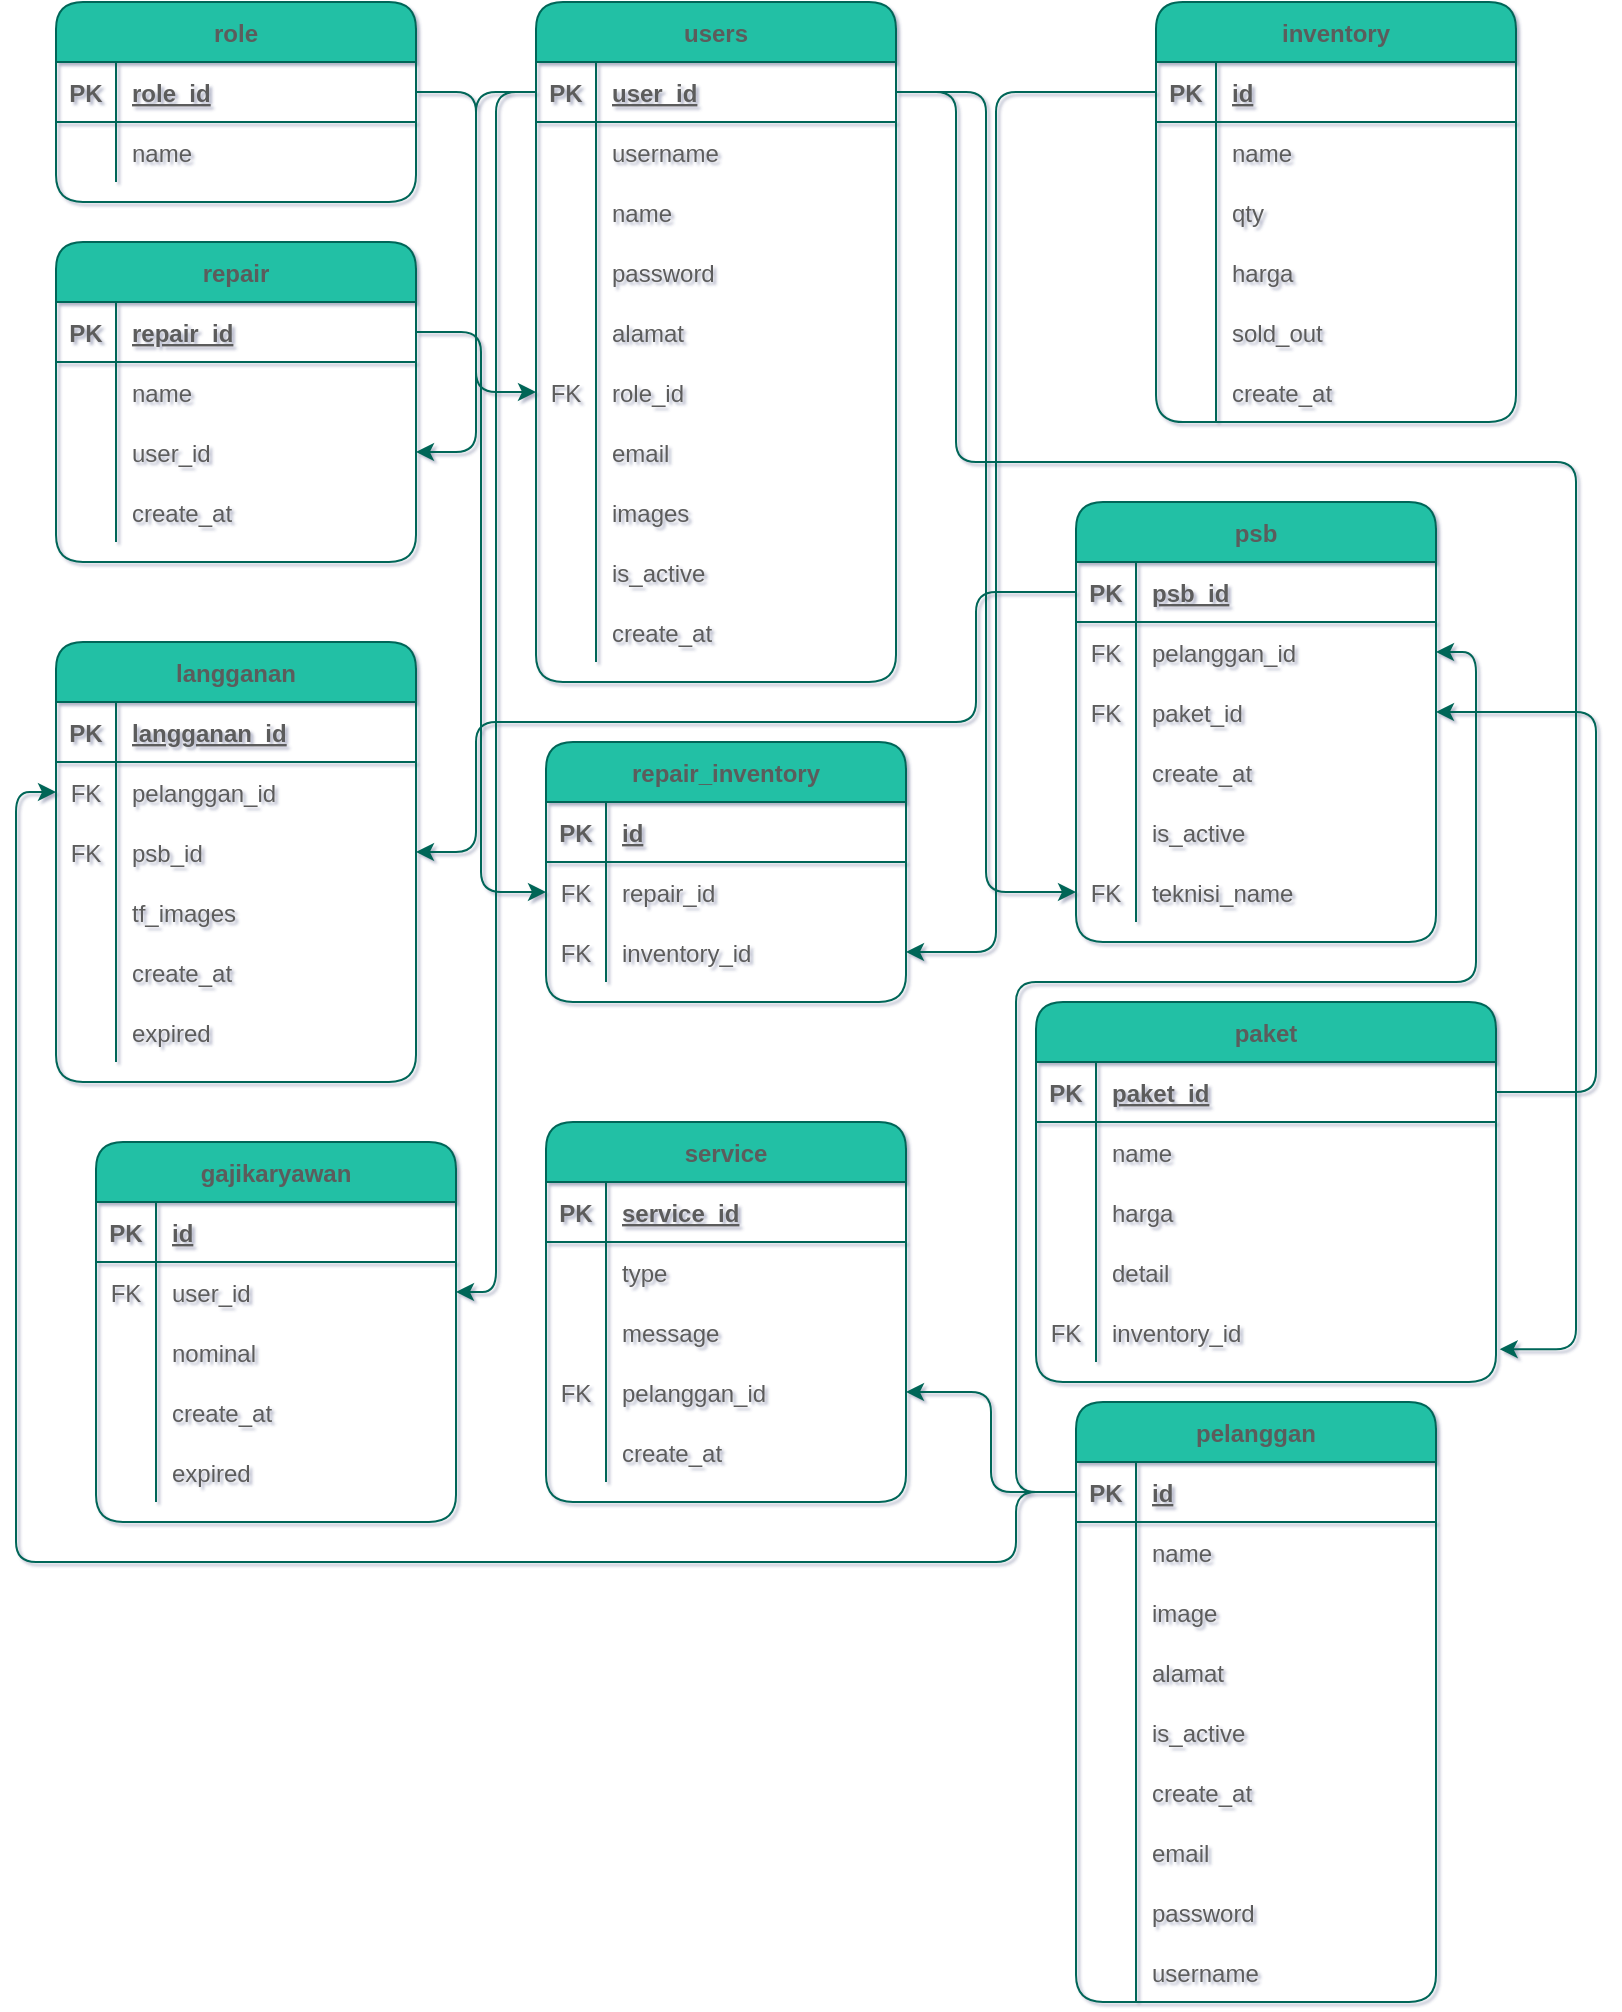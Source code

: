<mxfile version="15.2.9" type="github">
  <diagram id="R2lEEEUBdFMjLlhIrx00" name="Page-1">
    <mxGraphModel dx="868" dy="482" grid="1" gridSize="10" guides="1" tooltips="1" connect="1" arrows="1" fold="1" page="1" pageScale="1" pageWidth="850" pageHeight="1100" math="0" shadow="1" extFonts="Permanent Marker^https://fonts.googleapis.com/css?family=Permanent+Marker">
      <root>
        <mxCell id="0" />
        <mxCell id="1" parent="0" />
        <mxCell id="SBgtF4KE6FhKTmxoc9bB-1" value="users" style="shape=table;startSize=30;container=1;collapsible=1;childLayout=tableLayout;fixedRows=1;rowLines=0;fontStyle=1;align=center;resizeLast=1;fillColor=#21C0A5;strokeColor=#006658;fontColor=#5C5C5C;rounded=1;" parent="1" vertex="1">
          <mxGeometry x="290" y="10" width="180" height="340" as="geometry" />
        </mxCell>
        <mxCell id="SBgtF4KE6FhKTmxoc9bB-2" value="" style="shape=partialRectangle;collapsible=0;dropTarget=0;pointerEvents=0;fillColor=none;top=0;left=0;bottom=1;right=0;points=[[0,0.5],[1,0.5]];portConstraint=eastwest;strokeColor=#006658;fontColor=#5C5C5C;rounded=1;" parent="SBgtF4KE6FhKTmxoc9bB-1" vertex="1">
          <mxGeometry y="30" width="180" height="30" as="geometry" />
        </mxCell>
        <mxCell id="SBgtF4KE6FhKTmxoc9bB-3" value="PK" style="shape=partialRectangle;connectable=0;fillColor=none;top=0;left=0;bottom=0;right=0;fontStyle=1;overflow=hidden;strokeColor=#006658;fontColor=#5C5C5C;rounded=1;" parent="SBgtF4KE6FhKTmxoc9bB-2" vertex="1">
          <mxGeometry width="30" height="30" as="geometry">
            <mxRectangle width="30" height="30" as="alternateBounds" />
          </mxGeometry>
        </mxCell>
        <mxCell id="SBgtF4KE6FhKTmxoc9bB-4" value="user_id" style="shape=partialRectangle;connectable=0;fillColor=none;top=0;left=0;bottom=0;right=0;align=left;spacingLeft=6;fontStyle=5;overflow=hidden;strokeColor=#006658;fontColor=#5C5C5C;rounded=1;" parent="SBgtF4KE6FhKTmxoc9bB-2" vertex="1">
          <mxGeometry x="30" width="150" height="30" as="geometry">
            <mxRectangle width="150" height="30" as="alternateBounds" />
          </mxGeometry>
        </mxCell>
        <mxCell id="SBgtF4KE6FhKTmxoc9bB-5" value="" style="shape=partialRectangle;collapsible=0;dropTarget=0;pointerEvents=0;fillColor=none;top=0;left=0;bottom=0;right=0;points=[[0,0.5],[1,0.5]];portConstraint=eastwest;strokeColor=#006658;fontColor=#5C5C5C;rounded=1;" parent="SBgtF4KE6FhKTmxoc9bB-1" vertex="1">
          <mxGeometry y="60" width="180" height="30" as="geometry" />
        </mxCell>
        <mxCell id="SBgtF4KE6FhKTmxoc9bB-6" value="" style="shape=partialRectangle;connectable=0;fillColor=none;top=0;left=0;bottom=0;right=0;editable=1;overflow=hidden;strokeColor=#006658;fontColor=#5C5C5C;rounded=1;" parent="SBgtF4KE6FhKTmxoc9bB-5" vertex="1">
          <mxGeometry width="30" height="30" as="geometry">
            <mxRectangle width="30" height="30" as="alternateBounds" />
          </mxGeometry>
        </mxCell>
        <mxCell id="SBgtF4KE6FhKTmxoc9bB-7" value="username" style="shape=partialRectangle;connectable=0;fillColor=none;top=0;left=0;bottom=0;right=0;align=left;spacingLeft=6;overflow=hidden;strokeColor=#006658;fontColor=#5C5C5C;rounded=1;" parent="SBgtF4KE6FhKTmxoc9bB-5" vertex="1">
          <mxGeometry x="30" width="150" height="30" as="geometry">
            <mxRectangle width="150" height="30" as="alternateBounds" />
          </mxGeometry>
        </mxCell>
        <mxCell id="SBgtF4KE6FhKTmxoc9bB-8" value="" style="shape=partialRectangle;collapsible=0;dropTarget=0;pointerEvents=0;fillColor=none;top=0;left=0;bottom=0;right=0;points=[[0,0.5],[1,0.5]];portConstraint=eastwest;strokeColor=#006658;fontColor=#5C5C5C;rounded=1;" parent="SBgtF4KE6FhKTmxoc9bB-1" vertex="1">
          <mxGeometry y="90" width="180" height="30" as="geometry" />
        </mxCell>
        <mxCell id="SBgtF4KE6FhKTmxoc9bB-9" value="" style="shape=partialRectangle;connectable=0;fillColor=none;top=0;left=0;bottom=0;right=0;editable=1;overflow=hidden;strokeColor=#006658;fontColor=#5C5C5C;rounded=1;" parent="SBgtF4KE6FhKTmxoc9bB-8" vertex="1">
          <mxGeometry width="30" height="30" as="geometry">
            <mxRectangle width="30" height="30" as="alternateBounds" />
          </mxGeometry>
        </mxCell>
        <mxCell id="SBgtF4KE6FhKTmxoc9bB-10" value="name" style="shape=partialRectangle;connectable=0;fillColor=none;top=0;left=0;bottom=0;right=0;align=left;spacingLeft=6;overflow=hidden;strokeColor=#006658;fontColor=#5C5C5C;rounded=1;" parent="SBgtF4KE6FhKTmxoc9bB-8" vertex="1">
          <mxGeometry x="30" width="150" height="30" as="geometry">
            <mxRectangle width="150" height="30" as="alternateBounds" />
          </mxGeometry>
        </mxCell>
        <mxCell id="SBgtF4KE6FhKTmxoc9bB-14" style="shape=partialRectangle;collapsible=0;dropTarget=0;pointerEvents=0;fillColor=none;top=0;left=0;bottom=0;right=0;points=[[0,0.5],[1,0.5]];portConstraint=eastwest;strokeColor=#006658;fontColor=#5C5C5C;rounded=1;" parent="SBgtF4KE6FhKTmxoc9bB-1" vertex="1">
          <mxGeometry y="120" width="180" height="30" as="geometry" />
        </mxCell>
        <mxCell id="SBgtF4KE6FhKTmxoc9bB-15" style="shape=partialRectangle;connectable=0;fillColor=none;top=0;left=0;bottom=0;right=0;editable=1;overflow=hidden;strokeColor=#006658;fontColor=#5C5C5C;rounded=1;" parent="SBgtF4KE6FhKTmxoc9bB-14" vertex="1">
          <mxGeometry width="30" height="30" as="geometry">
            <mxRectangle width="30" height="30" as="alternateBounds" />
          </mxGeometry>
        </mxCell>
        <mxCell id="SBgtF4KE6FhKTmxoc9bB-16" value="password" style="shape=partialRectangle;connectable=0;fillColor=none;top=0;left=0;bottom=0;right=0;align=left;spacingLeft=6;overflow=hidden;strokeColor=#006658;fontColor=#5C5C5C;rounded=1;" parent="SBgtF4KE6FhKTmxoc9bB-14" vertex="1">
          <mxGeometry x="30" width="150" height="30" as="geometry">
            <mxRectangle width="150" height="30" as="alternateBounds" />
          </mxGeometry>
        </mxCell>
        <mxCell id="SBgtF4KE6FhKTmxoc9bB-109" style="shape=partialRectangle;collapsible=0;dropTarget=0;pointerEvents=0;fillColor=none;top=0;left=0;bottom=0;right=0;points=[[0,0.5],[1,0.5]];portConstraint=eastwest;strokeColor=#006658;fontColor=#5C5C5C;rounded=1;" parent="SBgtF4KE6FhKTmxoc9bB-1" vertex="1">
          <mxGeometry y="150" width="180" height="30" as="geometry" />
        </mxCell>
        <mxCell id="SBgtF4KE6FhKTmxoc9bB-110" style="shape=partialRectangle;connectable=0;fillColor=none;top=0;left=0;bottom=0;right=0;editable=1;overflow=hidden;strokeColor=#006658;fontColor=#5C5C5C;rounded=1;" parent="SBgtF4KE6FhKTmxoc9bB-109" vertex="1">
          <mxGeometry width="30" height="30" as="geometry">
            <mxRectangle width="30" height="30" as="alternateBounds" />
          </mxGeometry>
        </mxCell>
        <mxCell id="SBgtF4KE6FhKTmxoc9bB-111" value="alamat" style="shape=partialRectangle;connectable=0;fillColor=none;top=0;left=0;bottom=0;right=0;align=left;spacingLeft=6;overflow=hidden;strokeColor=#006658;fontColor=#5C5C5C;rounded=1;" parent="SBgtF4KE6FhKTmxoc9bB-109" vertex="1">
          <mxGeometry x="30" width="150" height="30" as="geometry">
            <mxRectangle width="150" height="30" as="alternateBounds" />
          </mxGeometry>
        </mxCell>
        <mxCell id="SBgtF4KE6FhKTmxoc9bB-17" style="shape=partialRectangle;collapsible=0;dropTarget=0;pointerEvents=0;fillColor=none;top=0;left=0;bottom=0;right=0;points=[[0,0.5],[1,0.5]];portConstraint=eastwest;strokeColor=#006658;fontColor=#5C5C5C;rounded=1;" parent="SBgtF4KE6FhKTmxoc9bB-1" vertex="1">
          <mxGeometry y="180" width="180" height="30" as="geometry" />
        </mxCell>
        <mxCell id="SBgtF4KE6FhKTmxoc9bB-18" value="FK" style="shape=partialRectangle;connectable=0;fillColor=none;top=0;left=0;bottom=0;right=0;editable=1;overflow=hidden;strokeColor=#006658;fontColor=#5C5C5C;rounded=1;" parent="SBgtF4KE6FhKTmxoc9bB-17" vertex="1">
          <mxGeometry width="30" height="30" as="geometry">
            <mxRectangle width="30" height="30" as="alternateBounds" />
          </mxGeometry>
        </mxCell>
        <mxCell id="SBgtF4KE6FhKTmxoc9bB-19" value="role_id" style="shape=partialRectangle;connectable=0;fillColor=none;top=0;left=0;bottom=0;right=0;align=left;spacingLeft=6;overflow=hidden;strokeColor=#006658;fontColor=#5C5C5C;rounded=1;" parent="SBgtF4KE6FhKTmxoc9bB-17" vertex="1">
          <mxGeometry x="30" width="150" height="30" as="geometry">
            <mxRectangle width="150" height="30" as="alternateBounds" />
          </mxGeometry>
        </mxCell>
        <mxCell id="SBgtF4KE6FhKTmxoc9bB-11" value="" style="shape=partialRectangle;collapsible=0;dropTarget=0;pointerEvents=0;fillColor=none;top=0;left=0;bottom=0;right=0;points=[[0,0.5],[1,0.5]];portConstraint=eastwest;strokeColor=#006658;fontColor=#5C5C5C;rounded=1;" parent="SBgtF4KE6FhKTmxoc9bB-1" vertex="1">
          <mxGeometry y="210" width="180" height="30" as="geometry" />
        </mxCell>
        <mxCell id="SBgtF4KE6FhKTmxoc9bB-12" value="" style="shape=partialRectangle;connectable=0;fillColor=none;top=0;left=0;bottom=0;right=0;editable=1;overflow=hidden;strokeColor=#006658;fontColor=#5C5C5C;rounded=1;" parent="SBgtF4KE6FhKTmxoc9bB-11" vertex="1">
          <mxGeometry width="30" height="30" as="geometry">
            <mxRectangle width="30" height="30" as="alternateBounds" />
          </mxGeometry>
        </mxCell>
        <mxCell id="SBgtF4KE6FhKTmxoc9bB-13" value="email" style="shape=partialRectangle;connectable=0;fillColor=none;top=0;left=0;bottom=0;right=0;align=left;spacingLeft=6;overflow=hidden;strokeColor=#006658;fontColor=#5C5C5C;rounded=1;" parent="SBgtF4KE6FhKTmxoc9bB-11" vertex="1">
          <mxGeometry x="30" width="150" height="30" as="geometry">
            <mxRectangle width="150" height="30" as="alternateBounds" />
          </mxGeometry>
        </mxCell>
        <mxCell id="SBgtF4KE6FhKTmxoc9bB-20" style="shape=partialRectangle;collapsible=0;dropTarget=0;pointerEvents=0;fillColor=none;top=0;left=0;bottom=0;right=0;points=[[0,0.5],[1,0.5]];portConstraint=eastwest;strokeColor=#006658;fontColor=#5C5C5C;rounded=1;" parent="SBgtF4KE6FhKTmxoc9bB-1" vertex="1">
          <mxGeometry y="240" width="180" height="30" as="geometry" />
        </mxCell>
        <mxCell id="SBgtF4KE6FhKTmxoc9bB-21" style="shape=partialRectangle;connectable=0;fillColor=none;top=0;left=0;bottom=0;right=0;editable=1;overflow=hidden;strokeColor=#006658;fontColor=#5C5C5C;rounded=1;" parent="SBgtF4KE6FhKTmxoc9bB-20" vertex="1">
          <mxGeometry width="30" height="30" as="geometry">
            <mxRectangle width="30" height="30" as="alternateBounds" />
          </mxGeometry>
        </mxCell>
        <mxCell id="SBgtF4KE6FhKTmxoc9bB-22" value="images" style="shape=partialRectangle;connectable=0;fillColor=none;top=0;left=0;bottom=0;right=0;align=left;spacingLeft=6;overflow=hidden;strokeColor=#006658;fontColor=#5C5C5C;rounded=1;" parent="SBgtF4KE6FhKTmxoc9bB-20" vertex="1">
          <mxGeometry x="30" width="150" height="30" as="geometry">
            <mxRectangle width="150" height="30" as="alternateBounds" />
          </mxGeometry>
        </mxCell>
        <mxCell id="SBgtF4KE6FhKTmxoc9bB-23" style="shape=partialRectangle;collapsible=0;dropTarget=0;pointerEvents=0;fillColor=none;top=0;left=0;bottom=0;right=0;points=[[0,0.5],[1,0.5]];portConstraint=eastwest;strokeColor=#006658;fontColor=#5C5C5C;rounded=1;" parent="SBgtF4KE6FhKTmxoc9bB-1" vertex="1">
          <mxGeometry y="270" width="180" height="30" as="geometry" />
        </mxCell>
        <mxCell id="SBgtF4KE6FhKTmxoc9bB-24" style="shape=partialRectangle;connectable=0;fillColor=none;top=0;left=0;bottom=0;right=0;editable=1;overflow=hidden;strokeColor=#006658;fontColor=#5C5C5C;rounded=1;" parent="SBgtF4KE6FhKTmxoc9bB-23" vertex="1">
          <mxGeometry width="30" height="30" as="geometry">
            <mxRectangle width="30" height="30" as="alternateBounds" />
          </mxGeometry>
        </mxCell>
        <mxCell id="SBgtF4KE6FhKTmxoc9bB-25" value="is_active" style="shape=partialRectangle;connectable=0;fillColor=none;top=0;left=0;bottom=0;right=0;align=left;spacingLeft=6;overflow=hidden;strokeColor=#006658;fontColor=#5C5C5C;rounded=1;" parent="SBgtF4KE6FhKTmxoc9bB-23" vertex="1">
          <mxGeometry x="30" width="150" height="30" as="geometry">
            <mxRectangle width="150" height="30" as="alternateBounds" />
          </mxGeometry>
        </mxCell>
        <mxCell id="SBgtF4KE6FhKTmxoc9bB-26" style="shape=partialRectangle;collapsible=0;dropTarget=0;pointerEvents=0;fillColor=none;top=0;left=0;bottom=0;right=0;points=[[0,0.5],[1,0.5]];portConstraint=eastwest;strokeColor=#006658;fontColor=#5C5C5C;rounded=1;" parent="SBgtF4KE6FhKTmxoc9bB-1" vertex="1">
          <mxGeometry y="300" width="180" height="30" as="geometry" />
        </mxCell>
        <mxCell id="SBgtF4KE6FhKTmxoc9bB-27" style="shape=partialRectangle;connectable=0;fillColor=none;top=0;left=0;bottom=0;right=0;editable=1;overflow=hidden;strokeColor=#006658;fontColor=#5C5C5C;rounded=1;" parent="SBgtF4KE6FhKTmxoc9bB-26" vertex="1">
          <mxGeometry width="30" height="30" as="geometry">
            <mxRectangle width="30" height="30" as="alternateBounds" />
          </mxGeometry>
        </mxCell>
        <mxCell id="SBgtF4KE6FhKTmxoc9bB-28" value="create_at" style="shape=partialRectangle;connectable=0;fillColor=none;top=0;left=0;bottom=0;right=0;align=left;spacingLeft=6;overflow=hidden;strokeColor=#006658;fontColor=#5C5C5C;rounded=1;" parent="SBgtF4KE6FhKTmxoc9bB-26" vertex="1">
          <mxGeometry x="30" width="150" height="30" as="geometry">
            <mxRectangle width="150" height="30" as="alternateBounds" />
          </mxGeometry>
        </mxCell>
        <mxCell id="SBgtF4KE6FhKTmxoc9bB-29" value="role" style="shape=table;startSize=30;container=1;collapsible=1;childLayout=tableLayout;fixedRows=1;rowLines=0;fontStyle=1;align=center;resizeLast=1;fillColor=#21C0A5;strokeColor=#006658;fontColor=#5C5C5C;rounded=1;" parent="1" vertex="1">
          <mxGeometry x="50" y="10" width="180" height="100" as="geometry" />
        </mxCell>
        <mxCell id="SBgtF4KE6FhKTmxoc9bB-30" value="" style="shape=partialRectangle;collapsible=0;dropTarget=0;pointerEvents=0;fillColor=none;top=0;left=0;bottom=1;right=0;points=[[0,0.5],[1,0.5]];portConstraint=eastwest;strokeColor=#006658;fontColor=#5C5C5C;rounded=1;" parent="SBgtF4KE6FhKTmxoc9bB-29" vertex="1">
          <mxGeometry y="30" width="180" height="30" as="geometry" />
        </mxCell>
        <mxCell id="SBgtF4KE6FhKTmxoc9bB-31" value="PK" style="shape=partialRectangle;connectable=0;fillColor=none;top=0;left=0;bottom=0;right=0;fontStyle=1;overflow=hidden;strokeColor=#006658;fontColor=#5C5C5C;rounded=1;" parent="SBgtF4KE6FhKTmxoc9bB-30" vertex="1">
          <mxGeometry width="30" height="30" as="geometry">
            <mxRectangle width="30" height="30" as="alternateBounds" />
          </mxGeometry>
        </mxCell>
        <mxCell id="SBgtF4KE6FhKTmxoc9bB-32" value="role_id" style="shape=partialRectangle;connectable=0;fillColor=none;top=0;left=0;bottom=0;right=0;align=left;spacingLeft=6;fontStyle=5;overflow=hidden;strokeColor=#006658;fontColor=#5C5C5C;rounded=1;" parent="SBgtF4KE6FhKTmxoc9bB-30" vertex="1">
          <mxGeometry x="30" width="150" height="30" as="geometry">
            <mxRectangle width="150" height="30" as="alternateBounds" />
          </mxGeometry>
        </mxCell>
        <mxCell id="SBgtF4KE6FhKTmxoc9bB-33" value="" style="shape=partialRectangle;collapsible=0;dropTarget=0;pointerEvents=0;fillColor=none;top=0;left=0;bottom=0;right=0;points=[[0,0.5],[1,0.5]];portConstraint=eastwest;strokeColor=#006658;fontColor=#5C5C5C;rounded=1;" parent="SBgtF4KE6FhKTmxoc9bB-29" vertex="1">
          <mxGeometry y="60" width="180" height="30" as="geometry" />
        </mxCell>
        <mxCell id="SBgtF4KE6FhKTmxoc9bB-34" value="" style="shape=partialRectangle;connectable=0;fillColor=none;top=0;left=0;bottom=0;right=0;editable=1;overflow=hidden;strokeColor=#006658;fontColor=#5C5C5C;rounded=1;" parent="SBgtF4KE6FhKTmxoc9bB-33" vertex="1">
          <mxGeometry width="30" height="30" as="geometry">
            <mxRectangle width="30" height="30" as="alternateBounds" />
          </mxGeometry>
        </mxCell>
        <mxCell id="SBgtF4KE6FhKTmxoc9bB-35" value="name" style="shape=partialRectangle;connectable=0;fillColor=none;top=0;left=0;bottom=0;right=0;align=left;spacingLeft=6;overflow=hidden;strokeColor=#006658;fontColor=#5C5C5C;rounded=1;" parent="SBgtF4KE6FhKTmxoc9bB-33" vertex="1">
          <mxGeometry x="30" width="150" height="30" as="geometry">
            <mxRectangle width="150" height="30" as="alternateBounds" />
          </mxGeometry>
        </mxCell>
        <mxCell id="SBgtF4KE6FhKTmxoc9bB-42" value="" style="edgeStyle=orthogonalEdgeStyle;orthogonalLoop=1;jettySize=auto;html=1;entryX=0;entryY=0.5;entryDx=0;entryDy=0;strokeColor=#006658;fontColor=#5C5C5C;" parent="1" source="SBgtF4KE6FhKTmxoc9bB-30" target="SBgtF4KE6FhKTmxoc9bB-17" edge="1">
          <mxGeometry relative="1" as="geometry" />
        </mxCell>
        <mxCell id="SBgtF4KE6FhKTmxoc9bB-43" value="inventory" style="shape=table;startSize=30;container=1;collapsible=1;childLayout=tableLayout;fixedRows=1;rowLines=0;fontStyle=1;align=center;resizeLast=1;fillColor=#21C0A5;strokeColor=#006658;fontColor=#5C5C5C;rounded=1;" parent="1" vertex="1">
          <mxGeometry x="600" y="10" width="180" height="210" as="geometry" />
        </mxCell>
        <mxCell id="SBgtF4KE6FhKTmxoc9bB-44" value="" style="shape=partialRectangle;collapsible=0;dropTarget=0;pointerEvents=0;fillColor=none;top=0;left=0;bottom=1;right=0;points=[[0,0.5],[1,0.5]];portConstraint=eastwest;strokeColor=#006658;fontColor=#5C5C5C;rounded=1;" parent="SBgtF4KE6FhKTmxoc9bB-43" vertex="1">
          <mxGeometry y="30" width="180" height="30" as="geometry" />
        </mxCell>
        <mxCell id="SBgtF4KE6FhKTmxoc9bB-45" value="PK" style="shape=partialRectangle;connectable=0;fillColor=none;top=0;left=0;bottom=0;right=0;fontStyle=1;overflow=hidden;strokeColor=#006658;fontColor=#5C5C5C;rounded=1;" parent="SBgtF4KE6FhKTmxoc9bB-44" vertex="1">
          <mxGeometry width="30" height="30" as="geometry">
            <mxRectangle width="30" height="30" as="alternateBounds" />
          </mxGeometry>
        </mxCell>
        <mxCell id="SBgtF4KE6FhKTmxoc9bB-46" value="id" style="shape=partialRectangle;connectable=0;fillColor=none;top=0;left=0;bottom=0;right=0;align=left;spacingLeft=6;fontStyle=5;overflow=hidden;strokeColor=#006658;fontColor=#5C5C5C;rounded=1;" parent="SBgtF4KE6FhKTmxoc9bB-44" vertex="1">
          <mxGeometry x="30" width="150" height="30" as="geometry">
            <mxRectangle width="150" height="30" as="alternateBounds" />
          </mxGeometry>
        </mxCell>
        <mxCell id="SBgtF4KE6FhKTmxoc9bB-47" value="" style="shape=partialRectangle;collapsible=0;dropTarget=0;pointerEvents=0;fillColor=none;top=0;left=0;bottom=0;right=0;points=[[0,0.5],[1,0.5]];portConstraint=eastwest;strokeColor=#006658;fontColor=#5C5C5C;rounded=1;" parent="SBgtF4KE6FhKTmxoc9bB-43" vertex="1">
          <mxGeometry y="60" width="180" height="30" as="geometry" />
        </mxCell>
        <mxCell id="SBgtF4KE6FhKTmxoc9bB-48" value="" style="shape=partialRectangle;connectable=0;fillColor=none;top=0;left=0;bottom=0;right=0;editable=1;overflow=hidden;strokeColor=#006658;fontColor=#5C5C5C;rounded=1;" parent="SBgtF4KE6FhKTmxoc9bB-47" vertex="1">
          <mxGeometry width="30" height="30" as="geometry">
            <mxRectangle width="30" height="30" as="alternateBounds" />
          </mxGeometry>
        </mxCell>
        <mxCell id="SBgtF4KE6FhKTmxoc9bB-49" value="name" style="shape=partialRectangle;connectable=0;fillColor=none;top=0;left=0;bottom=0;right=0;align=left;spacingLeft=6;overflow=hidden;strokeColor=#006658;fontColor=#5C5C5C;rounded=1;" parent="SBgtF4KE6FhKTmxoc9bB-47" vertex="1">
          <mxGeometry x="30" width="150" height="30" as="geometry">
            <mxRectangle width="150" height="30" as="alternateBounds" />
          </mxGeometry>
        </mxCell>
        <mxCell id="SBgtF4KE6FhKTmxoc9bB-50" value="" style="shape=partialRectangle;collapsible=0;dropTarget=0;pointerEvents=0;fillColor=none;top=0;left=0;bottom=0;right=0;points=[[0,0.5],[1,0.5]];portConstraint=eastwest;strokeColor=#006658;fontColor=#5C5C5C;rounded=1;" parent="SBgtF4KE6FhKTmxoc9bB-43" vertex="1">
          <mxGeometry y="90" width="180" height="30" as="geometry" />
        </mxCell>
        <mxCell id="SBgtF4KE6FhKTmxoc9bB-51" value="" style="shape=partialRectangle;connectable=0;fillColor=none;top=0;left=0;bottom=0;right=0;editable=1;overflow=hidden;strokeColor=#006658;fontColor=#5C5C5C;rounded=1;" parent="SBgtF4KE6FhKTmxoc9bB-50" vertex="1">
          <mxGeometry width="30" height="30" as="geometry">
            <mxRectangle width="30" height="30" as="alternateBounds" />
          </mxGeometry>
        </mxCell>
        <mxCell id="SBgtF4KE6FhKTmxoc9bB-52" value="qty" style="shape=partialRectangle;connectable=0;fillColor=none;top=0;left=0;bottom=0;right=0;align=left;spacingLeft=6;overflow=hidden;strokeColor=#006658;fontColor=#5C5C5C;rounded=1;" parent="SBgtF4KE6FhKTmxoc9bB-50" vertex="1">
          <mxGeometry x="30" width="150" height="30" as="geometry">
            <mxRectangle width="150" height="30" as="alternateBounds" />
          </mxGeometry>
        </mxCell>
        <mxCell id="SBgtF4KE6FhKTmxoc9bB-53" value="" style="shape=partialRectangle;collapsible=0;dropTarget=0;pointerEvents=0;fillColor=none;top=0;left=0;bottom=0;right=0;points=[[0,0.5],[1,0.5]];portConstraint=eastwest;strokeColor=#006658;fontColor=#5C5C5C;rounded=1;" parent="SBgtF4KE6FhKTmxoc9bB-43" vertex="1">
          <mxGeometry y="120" width="180" height="30" as="geometry" />
        </mxCell>
        <mxCell id="SBgtF4KE6FhKTmxoc9bB-54" value="" style="shape=partialRectangle;connectable=0;fillColor=none;top=0;left=0;bottom=0;right=0;editable=1;overflow=hidden;strokeColor=#006658;fontColor=#5C5C5C;rounded=1;" parent="SBgtF4KE6FhKTmxoc9bB-53" vertex="1">
          <mxGeometry width="30" height="30" as="geometry">
            <mxRectangle width="30" height="30" as="alternateBounds" />
          </mxGeometry>
        </mxCell>
        <mxCell id="SBgtF4KE6FhKTmxoc9bB-55" value="harga" style="shape=partialRectangle;connectable=0;fillColor=none;top=0;left=0;bottom=0;right=0;align=left;spacingLeft=6;overflow=hidden;strokeColor=#006658;fontColor=#5C5C5C;rounded=1;" parent="SBgtF4KE6FhKTmxoc9bB-53" vertex="1">
          <mxGeometry x="30" width="150" height="30" as="geometry">
            <mxRectangle width="150" height="30" as="alternateBounds" />
          </mxGeometry>
        </mxCell>
        <mxCell id="SBgtF4KE6FhKTmxoc9bB-56" style="shape=partialRectangle;collapsible=0;dropTarget=0;pointerEvents=0;fillColor=none;top=0;left=0;bottom=0;right=0;points=[[0,0.5],[1,0.5]];portConstraint=eastwest;strokeColor=#006658;fontColor=#5C5C5C;rounded=1;" parent="SBgtF4KE6FhKTmxoc9bB-43" vertex="1">
          <mxGeometry y="150" width="180" height="30" as="geometry" />
        </mxCell>
        <mxCell id="SBgtF4KE6FhKTmxoc9bB-57" style="shape=partialRectangle;connectable=0;fillColor=none;top=0;left=0;bottom=0;right=0;editable=1;overflow=hidden;strokeColor=#006658;fontColor=#5C5C5C;rounded=1;" parent="SBgtF4KE6FhKTmxoc9bB-56" vertex="1">
          <mxGeometry width="30" height="30" as="geometry">
            <mxRectangle width="30" height="30" as="alternateBounds" />
          </mxGeometry>
        </mxCell>
        <mxCell id="SBgtF4KE6FhKTmxoc9bB-58" value="sold_out" style="shape=partialRectangle;connectable=0;fillColor=none;top=0;left=0;bottom=0;right=0;align=left;spacingLeft=6;overflow=hidden;strokeColor=#006658;fontColor=#5C5C5C;rounded=1;" parent="SBgtF4KE6FhKTmxoc9bB-56" vertex="1">
          <mxGeometry x="30" width="150" height="30" as="geometry">
            <mxRectangle width="150" height="30" as="alternateBounds" />
          </mxGeometry>
        </mxCell>
        <mxCell id="SBgtF4KE6FhKTmxoc9bB-124" style="shape=partialRectangle;collapsible=0;dropTarget=0;pointerEvents=0;fillColor=none;top=0;left=0;bottom=0;right=0;points=[[0,0.5],[1,0.5]];portConstraint=eastwest;strokeColor=#006658;fontColor=#5C5C5C;rounded=1;" parent="SBgtF4KE6FhKTmxoc9bB-43" vertex="1">
          <mxGeometry y="180" width="180" height="30" as="geometry" />
        </mxCell>
        <mxCell id="SBgtF4KE6FhKTmxoc9bB-125" style="shape=partialRectangle;connectable=0;fillColor=none;top=0;left=0;bottom=0;right=0;editable=1;overflow=hidden;strokeColor=#006658;fontColor=#5C5C5C;rounded=1;" parent="SBgtF4KE6FhKTmxoc9bB-124" vertex="1">
          <mxGeometry width="30" height="30" as="geometry">
            <mxRectangle width="30" height="30" as="alternateBounds" />
          </mxGeometry>
        </mxCell>
        <mxCell id="SBgtF4KE6FhKTmxoc9bB-126" value="create_at" style="shape=partialRectangle;connectable=0;fillColor=none;top=0;left=0;bottom=0;right=0;align=left;spacingLeft=6;overflow=hidden;strokeColor=#006658;fontColor=#5C5C5C;rounded=1;" parent="SBgtF4KE6FhKTmxoc9bB-124" vertex="1">
          <mxGeometry x="30" width="150" height="30" as="geometry">
            <mxRectangle width="150" height="30" as="alternateBounds" />
          </mxGeometry>
        </mxCell>
        <mxCell id="SBgtF4KE6FhKTmxoc9bB-59" value="psb" style="shape=table;startSize=30;container=1;collapsible=1;childLayout=tableLayout;fixedRows=1;rowLines=0;fontStyle=1;align=center;resizeLast=1;fillColor=#21C0A5;strokeColor=#006658;fontColor=#5C5C5C;rounded=1;" parent="1" vertex="1">
          <mxGeometry x="560" y="260" width="180" height="220" as="geometry" />
        </mxCell>
        <mxCell id="SBgtF4KE6FhKTmxoc9bB-60" value="" style="shape=partialRectangle;collapsible=0;dropTarget=0;pointerEvents=0;fillColor=none;top=0;left=0;bottom=1;right=0;points=[[0,0.5],[1,0.5]];portConstraint=eastwest;strokeColor=#006658;fontColor=#5C5C5C;rounded=1;" parent="SBgtF4KE6FhKTmxoc9bB-59" vertex="1">
          <mxGeometry y="30" width="180" height="30" as="geometry" />
        </mxCell>
        <mxCell id="SBgtF4KE6FhKTmxoc9bB-61" value="PK" style="shape=partialRectangle;connectable=0;fillColor=none;top=0;left=0;bottom=0;right=0;fontStyle=1;overflow=hidden;strokeColor=#006658;fontColor=#5C5C5C;rounded=1;" parent="SBgtF4KE6FhKTmxoc9bB-60" vertex="1">
          <mxGeometry width="30" height="30" as="geometry">
            <mxRectangle width="30" height="30" as="alternateBounds" />
          </mxGeometry>
        </mxCell>
        <mxCell id="SBgtF4KE6FhKTmxoc9bB-62" value="psb_id" style="shape=partialRectangle;connectable=0;fillColor=none;top=0;left=0;bottom=0;right=0;align=left;spacingLeft=6;fontStyle=5;overflow=hidden;strokeColor=#006658;fontColor=#5C5C5C;rounded=1;" parent="SBgtF4KE6FhKTmxoc9bB-60" vertex="1">
          <mxGeometry x="30" width="150" height="30" as="geometry">
            <mxRectangle width="150" height="30" as="alternateBounds" />
          </mxGeometry>
        </mxCell>
        <mxCell id="SBgtF4KE6FhKTmxoc9bB-63" value="" style="shape=partialRectangle;collapsible=0;dropTarget=0;pointerEvents=0;fillColor=none;top=0;left=0;bottom=0;right=0;points=[[0,0.5],[1,0.5]];portConstraint=eastwest;strokeColor=#006658;fontColor=#5C5C5C;rounded=1;" parent="SBgtF4KE6FhKTmxoc9bB-59" vertex="1">
          <mxGeometry y="60" width="180" height="30" as="geometry" />
        </mxCell>
        <mxCell id="SBgtF4KE6FhKTmxoc9bB-64" value="FK" style="shape=partialRectangle;connectable=0;fillColor=none;top=0;left=0;bottom=0;right=0;editable=1;overflow=hidden;strokeColor=#006658;fontColor=#5C5C5C;rounded=1;" parent="SBgtF4KE6FhKTmxoc9bB-63" vertex="1">
          <mxGeometry width="30" height="30" as="geometry">
            <mxRectangle width="30" height="30" as="alternateBounds" />
          </mxGeometry>
        </mxCell>
        <mxCell id="SBgtF4KE6FhKTmxoc9bB-65" value="pelanggan_id" style="shape=partialRectangle;connectable=0;fillColor=none;top=0;left=0;bottom=0;right=0;align=left;spacingLeft=6;overflow=hidden;strokeColor=#006658;fontColor=#5C5C5C;rounded=1;" parent="SBgtF4KE6FhKTmxoc9bB-63" vertex="1">
          <mxGeometry x="30" width="150" height="30" as="geometry">
            <mxRectangle width="150" height="30" as="alternateBounds" />
          </mxGeometry>
        </mxCell>
        <mxCell id="SBgtF4KE6FhKTmxoc9bB-66" value="" style="shape=partialRectangle;collapsible=0;dropTarget=0;pointerEvents=0;fillColor=none;top=0;left=0;bottom=0;right=0;points=[[0,0.5],[1,0.5]];portConstraint=eastwest;strokeColor=#006658;fontColor=#5C5C5C;rounded=1;" parent="SBgtF4KE6FhKTmxoc9bB-59" vertex="1">
          <mxGeometry y="90" width="180" height="30" as="geometry" />
        </mxCell>
        <mxCell id="SBgtF4KE6FhKTmxoc9bB-67" value="FK" style="shape=partialRectangle;connectable=0;fillColor=none;top=0;left=0;bottom=0;right=0;editable=1;overflow=hidden;strokeColor=#006658;fontColor=#5C5C5C;rounded=1;" parent="SBgtF4KE6FhKTmxoc9bB-66" vertex="1">
          <mxGeometry width="30" height="30" as="geometry">
            <mxRectangle width="30" height="30" as="alternateBounds" />
          </mxGeometry>
        </mxCell>
        <mxCell id="SBgtF4KE6FhKTmxoc9bB-68" value="paket_id" style="shape=partialRectangle;connectable=0;fillColor=none;top=0;left=0;bottom=0;right=0;align=left;spacingLeft=6;overflow=hidden;strokeColor=#006658;fontColor=#5C5C5C;rounded=1;" parent="SBgtF4KE6FhKTmxoc9bB-66" vertex="1">
          <mxGeometry x="30" width="150" height="30" as="geometry">
            <mxRectangle width="150" height="30" as="alternateBounds" />
          </mxGeometry>
        </mxCell>
        <mxCell id="SBgtF4KE6FhKTmxoc9bB-69" value="" style="shape=partialRectangle;collapsible=0;dropTarget=0;pointerEvents=0;fillColor=none;top=0;left=0;bottom=0;right=0;points=[[0,0.5],[1,0.5]];portConstraint=eastwest;strokeColor=#006658;fontColor=#5C5C5C;rounded=1;" parent="SBgtF4KE6FhKTmxoc9bB-59" vertex="1">
          <mxGeometry y="120" width="180" height="30" as="geometry" />
        </mxCell>
        <mxCell id="SBgtF4KE6FhKTmxoc9bB-70" value="" style="shape=partialRectangle;connectable=0;fillColor=none;top=0;left=0;bottom=0;right=0;editable=1;overflow=hidden;strokeColor=#006658;fontColor=#5C5C5C;rounded=1;" parent="SBgtF4KE6FhKTmxoc9bB-69" vertex="1">
          <mxGeometry width="30" height="30" as="geometry">
            <mxRectangle width="30" height="30" as="alternateBounds" />
          </mxGeometry>
        </mxCell>
        <mxCell id="SBgtF4KE6FhKTmxoc9bB-71" value="create_at" style="shape=partialRectangle;connectable=0;fillColor=none;top=0;left=0;bottom=0;right=0;align=left;spacingLeft=6;overflow=hidden;strokeColor=#006658;fontColor=#5C5C5C;rounded=1;" parent="SBgtF4KE6FhKTmxoc9bB-69" vertex="1">
          <mxGeometry x="30" width="150" height="30" as="geometry">
            <mxRectangle width="150" height="30" as="alternateBounds" />
          </mxGeometry>
        </mxCell>
        <mxCell id="SBgtF4KE6FhKTmxoc9bB-103" style="shape=partialRectangle;collapsible=0;dropTarget=0;pointerEvents=0;fillColor=none;top=0;left=0;bottom=0;right=0;points=[[0,0.5],[1,0.5]];portConstraint=eastwest;strokeColor=#006658;fontColor=#5C5C5C;rounded=1;" parent="SBgtF4KE6FhKTmxoc9bB-59" vertex="1">
          <mxGeometry y="150" width="180" height="30" as="geometry" />
        </mxCell>
        <mxCell id="SBgtF4KE6FhKTmxoc9bB-104" style="shape=partialRectangle;connectable=0;fillColor=none;top=0;left=0;bottom=0;right=0;editable=1;overflow=hidden;strokeColor=#006658;fontColor=#5C5C5C;rounded=1;" parent="SBgtF4KE6FhKTmxoc9bB-103" vertex="1">
          <mxGeometry width="30" height="30" as="geometry">
            <mxRectangle width="30" height="30" as="alternateBounds" />
          </mxGeometry>
        </mxCell>
        <mxCell id="SBgtF4KE6FhKTmxoc9bB-105" value="is_active" style="shape=partialRectangle;connectable=0;fillColor=none;top=0;left=0;bottom=0;right=0;align=left;spacingLeft=6;overflow=hidden;strokeColor=#006658;fontColor=#5C5C5C;rounded=1;" parent="SBgtF4KE6FhKTmxoc9bB-103" vertex="1">
          <mxGeometry x="30" width="150" height="30" as="geometry">
            <mxRectangle width="150" height="30" as="alternateBounds" />
          </mxGeometry>
        </mxCell>
        <mxCell id="SBgtF4KE6FhKTmxoc9bB-112" style="shape=partialRectangle;collapsible=0;dropTarget=0;pointerEvents=0;fillColor=none;top=0;left=0;bottom=0;right=0;points=[[0,0.5],[1,0.5]];portConstraint=eastwest;strokeColor=#006658;fontColor=#5C5C5C;rounded=1;" parent="SBgtF4KE6FhKTmxoc9bB-59" vertex="1">
          <mxGeometry y="180" width="180" height="30" as="geometry" />
        </mxCell>
        <mxCell id="SBgtF4KE6FhKTmxoc9bB-113" value="FK" style="shape=partialRectangle;connectable=0;fillColor=none;top=0;left=0;bottom=0;right=0;editable=1;overflow=hidden;strokeColor=#006658;fontColor=#5C5C5C;rounded=1;" parent="SBgtF4KE6FhKTmxoc9bB-112" vertex="1">
          <mxGeometry width="30" height="30" as="geometry">
            <mxRectangle width="30" height="30" as="alternateBounds" />
          </mxGeometry>
        </mxCell>
        <mxCell id="SBgtF4KE6FhKTmxoc9bB-114" value="teknisi_name" style="shape=partialRectangle;connectable=0;fillColor=none;top=0;left=0;bottom=0;right=0;align=left;spacingLeft=6;overflow=hidden;strokeColor=#006658;fontColor=#5C5C5C;rounded=1;" parent="SBgtF4KE6FhKTmxoc9bB-112" vertex="1">
          <mxGeometry x="30" width="150" height="30" as="geometry">
            <mxRectangle width="150" height="30" as="alternateBounds" />
          </mxGeometry>
        </mxCell>
        <mxCell id="SBgtF4KE6FhKTmxoc9bB-72" value="paket" style="shape=table;startSize=30;container=1;collapsible=1;childLayout=tableLayout;fixedRows=1;rowLines=0;fontStyle=1;align=center;resizeLast=1;fillColor=#21C0A5;strokeColor=#006658;fontColor=#5C5C5C;rounded=1;" parent="1" vertex="1">
          <mxGeometry x="540" y="510" width="230" height="190" as="geometry" />
        </mxCell>
        <mxCell id="SBgtF4KE6FhKTmxoc9bB-73" value="" style="shape=partialRectangle;collapsible=0;dropTarget=0;pointerEvents=0;fillColor=none;top=0;left=0;bottom=1;right=0;points=[[0,0.5],[1,0.5]];portConstraint=eastwest;strokeColor=#006658;fontColor=#5C5C5C;rounded=1;" parent="SBgtF4KE6FhKTmxoc9bB-72" vertex="1">
          <mxGeometry y="30" width="230" height="30" as="geometry" />
        </mxCell>
        <mxCell id="SBgtF4KE6FhKTmxoc9bB-74" value="PK" style="shape=partialRectangle;connectable=0;fillColor=none;top=0;left=0;bottom=0;right=0;fontStyle=1;overflow=hidden;strokeColor=#006658;fontColor=#5C5C5C;rounded=1;" parent="SBgtF4KE6FhKTmxoc9bB-73" vertex="1">
          <mxGeometry width="30" height="30" as="geometry">
            <mxRectangle width="30" height="30" as="alternateBounds" />
          </mxGeometry>
        </mxCell>
        <mxCell id="SBgtF4KE6FhKTmxoc9bB-75" value="paket_id" style="shape=partialRectangle;connectable=0;fillColor=none;top=0;left=0;bottom=0;right=0;align=left;spacingLeft=6;fontStyle=5;overflow=hidden;strokeColor=#006658;fontColor=#5C5C5C;rounded=1;" parent="SBgtF4KE6FhKTmxoc9bB-73" vertex="1">
          <mxGeometry x="30" width="200" height="30" as="geometry">
            <mxRectangle width="200" height="30" as="alternateBounds" />
          </mxGeometry>
        </mxCell>
        <mxCell id="SBgtF4KE6FhKTmxoc9bB-76" value="" style="shape=partialRectangle;collapsible=0;dropTarget=0;pointerEvents=0;fillColor=none;top=0;left=0;bottom=0;right=0;points=[[0,0.5],[1,0.5]];portConstraint=eastwest;strokeColor=#006658;fontColor=#5C5C5C;rounded=1;" parent="SBgtF4KE6FhKTmxoc9bB-72" vertex="1">
          <mxGeometry y="60" width="230" height="30" as="geometry" />
        </mxCell>
        <mxCell id="SBgtF4KE6FhKTmxoc9bB-77" value="" style="shape=partialRectangle;connectable=0;fillColor=none;top=0;left=0;bottom=0;right=0;editable=1;overflow=hidden;strokeColor=#006658;fontColor=#5C5C5C;rounded=1;" parent="SBgtF4KE6FhKTmxoc9bB-76" vertex="1">
          <mxGeometry width="30" height="30" as="geometry">
            <mxRectangle width="30" height="30" as="alternateBounds" />
          </mxGeometry>
        </mxCell>
        <mxCell id="SBgtF4KE6FhKTmxoc9bB-78" value="name" style="shape=partialRectangle;connectable=0;fillColor=none;top=0;left=0;bottom=0;right=0;align=left;spacingLeft=6;overflow=hidden;strokeColor=#006658;fontColor=#5C5C5C;rounded=1;" parent="SBgtF4KE6FhKTmxoc9bB-76" vertex="1">
          <mxGeometry x="30" width="200" height="30" as="geometry">
            <mxRectangle width="200" height="30" as="alternateBounds" />
          </mxGeometry>
        </mxCell>
        <mxCell id="SBgtF4KE6FhKTmxoc9bB-79" value="" style="shape=partialRectangle;collapsible=0;dropTarget=0;pointerEvents=0;fillColor=none;top=0;left=0;bottom=0;right=0;points=[[0,0.5],[1,0.5]];portConstraint=eastwest;strokeColor=#006658;fontColor=#5C5C5C;rounded=1;" parent="SBgtF4KE6FhKTmxoc9bB-72" vertex="1">
          <mxGeometry y="90" width="230" height="30" as="geometry" />
        </mxCell>
        <mxCell id="SBgtF4KE6FhKTmxoc9bB-80" value="" style="shape=partialRectangle;connectable=0;fillColor=none;top=0;left=0;bottom=0;right=0;editable=1;overflow=hidden;strokeColor=#006658;fontColor=#5C5C5C;rounded=1;" parent="SBgtF4KE6FhKTmxoc9bB-79" vertex="1">
          <mxGeometry width="30" height="30" as="geometry">
            <mxRectangle width="30" height="30" as="alternateBounds" />
          </mxGeometry>
        </mxCell>
        <mxCell id="SBgtF4KE6FhKTmxoc9bB-81" value="harga" style="shape=partialRectangle;connectable=0;fillColor=none;top=0;left=0;bottom=0;right=0;align=left;spacingLeft=6;overflow=hidden;strokeColor=#006658;fontColor=#5C5C5C;rounded=1;" parent="SBgtF4KE6FhKTmxoc9bB-79" vertex="1">
          <mxGeometry x="30" width="200" height="30" as="geometry">
            <mxRectangle width="200" height="30" as="alternateBounds" />
          </mxGeometry>
        </mxCell>
        <mxCell id="SBgtF4KE6FhKTmxoc9bB-82" value="" style="shape=partialRectangle;collapsible=0;dropTarget=0;pointerEvents=0;fillColor=none;top=0;left=0;bottom=0;right=0;points=[[0,0.5],[1,0.5]];portConstraint=eastwest;strokeColor=#006658;fontColor=#5C5C5C;rounded=1;" parent="SBgtF4KE6FhKTmxoc9bB-72" vertex="1">
          <mxGeometry y="120" width="230" height="30" as="geometry" />
        </mxCell>
        <mxCell id="SBgtF4KE6FhKTmxoc9bB-83" value="" style="shape=partialRectangle;connectable=0;fillColor=none;top=0;left=0;bottom=0;right=0;editable=1;overflow=hidden;strokeColor=#006658;fontColor=#5C5C5C;rounded=1;" parent="SBgtF4KE6FhKTmxoc9bB-82" vertex="1">
          <mxGeometry width="30" height="30" as="geometry">
            <mxRectangle width="30" height="30" as="alternateBounds" />
          </mxGeometry>
        </mxCell>
        <mxCell id="SBgtF4KE6FhKTmxoc9bB-84" value="detail" style="shape=partialRectangle;connectable=0;fillColor=none;top=0;left=0;bottom=0;right=0;align=left;spacingLeft=6;overflow=hidden;strokeColor=#006658;fontColor=#5C5C5C;rounded=1;" parent="SBgtF4KE6FhKTmxoc9bB-82" vertex="1">
          <mxGeometry x="30" width="200" height="30" as="geometry">
            <mxRectangle width="200" height="30" as="alternateBounds" />
          </mxGeometry>
        </mxCell>
        <mxCell id="SBgtF4KE6FhKTmxoc9bB-115" style="shape=partialRectangle;collapsible=0;dropTarget=0;pointerEvents=0;fillColor=none;top=0;left=0;bottom=0;right=0;points=[[0,0.5],[1,0.5]];portConstraint=eastwest;strokeColor=#006658;fontColor=#5C5C5C;rounded=1;" parent="SBgtF4KE6FhKTmxoc9bB-72" vertex="1">
          <mxGeometry y="150" width="230" height="30" as="geometry" />
        </mxCell>
        <mxCell id="SBgtF4KE6FhKTmxoc9bB-116" value="FK" style="shape=partialRectangle;connectable=0;fillColor=none;top=0;left=0;bottom=0;right=0;editable=1;overflow=hidden;strokeColor=#006658;fontColor=#5C5C5C;rounded=1;" parent="SBgtF4KE6FhKTmxoc9bB-115" vertex="1">
          <mxGeometry width="30" height="30" as="geometry">
            <mxRectangle width="30" height="30" as="alternateBounds" />
          </mxGeometry>
        </mxCell>
        <mxCell id="SBgtF4KE6FhKTmxoc9bB-117" value="inventory_id" style="shape=partialRectangle;connectable=0;fillColor=none;top=0;left=0;bottom=0;right=0;align=left;spacingLeft=6;overflow=hidden;strokeColor=#006658;fontColor=#5C5C5C;rounded=1;" parent="SBgtF4KE6FhKTmxoc9bB-115" vertex="1">
          <mxGeometry x="30" width="200" height="30" as="geometry">
            <mxRectangle width="200" height="30" as="alternateBounds" />
          </mxGeometry>
        </mxCell>
        <mxCell id="SBgtF4KE6FhKTmxoc9bB-85" style="edgeStyle=orthogonalEdgeStyle;orthogonalLoop=1;jettySize=auto;html=1;entryX=0;entryY=0.5;entryDx=0;entryDy=0;exitX=1;exitY=0.5;exitDx=0;exitDy=0;fillColor=#21C0A5;strokeColor=#006658;fontColor=#5C5C5C;" parent="1" source="SBgtF4KE6FhKTmxoc9bB-2" target="SBgtF4KE6FhKTmxoc9bB-112" edge="1">
          <mxGeometry relative="1" as="geometry" />
        </mxCell>
        <mxCell id="SBgtF4KE6FhKTmxoc9bB-87" value="service" style="shape=table;startSize=30;container=1;collapsible=1;childLayout=tableLayout;fixedRows=1;rowLines=0;fontStyle=1;align=center;resizeLast=1;fillColor=#21C0A5;strokeColor=#006658;fontColor=#5C5C5C;rounded=1;" parent="1" vertex="1">
          <mxGeometry x="295" y="570" width="180" height="190" as="geometry" />
        </mxCell>
        <mxCell id="SBgtF4KE6FhKTmxoc9bB-88" value="" style="shape=partialRectangle;collapsible=0;dropTarget=0;pointerEvents=0;fillColor=none;top=0;left=0;bottom=1;right=0;points=[[0,0.5],[1,0.5]];portConstraint=eastwest;strokeColor=#006658;fontColor=#5C5C5C;rounded=1;" parent="SBgtF4KE6FhKTmxoc9bB-87" vertex="1">
          <mxGeometry y="30" width="180" height="30" as="geometry" />
        </mxCell>
        <mxCell id="SBgtF4KE6FhKTmxoc9bB-89" value="PK" style="shape=partialRectangle;connectable=0;fillColor=none;top=0;left=0;bottom=0;right=0;fontStyle=1;overflow=hidden;strokeColor=#006658;fontColor=#5C5C5C;rounded=1;" parent="SBgtF4KE6FhKTmxoc9bB-88" vertex="1">
          <mxGeometry width="30" height="30" as="geometry">
            <mxRectangle width="30" height="30" as="alternateBounds" />
          </mxGeometry>
        </mxCell>
        <mxCell id="SBgtF4KE6FhKTmxoc9bB-90" value="service_id" style="shape=partialRectangle;connectable=0;fillColor=none;top=0;left=0;bottom=0;right=0;align=left;spacingLeft=6;fontStyle=5;overflow=hidden;strokeColor=#006658;fontColor=#5C5C5C;rounded=1;" parent="SBgtF4KE6FhKTmxoc9bB-88" vertex="1">
          <mxGeometry x="30" width="150" height="30" as="geometry">
            <mxRectangle width="150" height="30" as="alternateBounds" />
          </mxGeometry>
        </mxCell>
        <mxCell id="SBgtF4KE6FhKTmxoc9bB-91" value="" style="shape=partialRectangle;collapsible=0;dropTarget=0;pointerEvents=0;fillColor=none;top=0;left=0;bottom=0;right=0;points=[[0,0.5],[1,0.5]];portConstraint=eastwest;strokeColor=#006658;fontColor=#5C5C5C;rounded=1;" parent="SBgtF4KE6FhKTmxoc9bB-87" vertex="1">
          <mxGeometry y="60" width="180" height="30" as="geometry" />
        </mxCell>
        <mxCell id="SBgtF4KE6FhKTmxoc9bB-92" value="" style="shape=partialRectangle;connectable=0;fillColor=none;top=0;left=0;bottom=0;right=0;editable=1;overflow=hidden;strokeColor=#006658;fontColor=#5C5C5C;rounded=1;" parent="SBgtF4KE6FhKTmxoc9bB-91" vertex="1">
          <mxGeometry width="30" height="30" as="geometry">
            <mxRectangle width="30" height="30" as="alternateBounds" />
          </mxGeometry>
        </mxCell>
        <mxCell id="SBgtF4KE6FhKTmxoc9bB-93" value="type" style="shape=partialRectangle;connectable=0;fillColor=none;top=0;left=0;bottom=0;right=0;align=left;spacingLeft=6;overflow=hidden;strokeColor=#006658;fontColor=#5C5C5C;rounded=1;" parent="SBgtF4KE6FhKTmxoc9bB-91" vertex="1">
          <mxGeometry x="30" width="150" height="30" as="geometry">
            <mxRectangle width="150" height="30" as="alternateBounds" />
          </mxGeometry>
        </mxCell>
        <mxCell id="SBgtF4KE6FhKTmxoc9bB-94" value="" style="shape=partialRectangle;collapsible=0;dropTarget=0;pointerEvents=0;fillColor=none;top=0;left=0;bottom=0;right=0;points=[[0,0.5],[1,0.5]];portConstraint=eastwest;strokeColor=#006658;fontColor=#5C5C5C;rounded=1;" parent="SBgtF4KE6FhKTmxoc9bB-87" vertex="1">
          <mxGeometry y="90" width="180" height="30" as="geometry" />
        </mxCell>
        <mxCell id="SBgtF4KE6FhKTmxoc9bB-95" value="" style="shape=partialRectangle;connectable=0;fillColor=none;top=0;left=0;bottom=0;right=0;editable=1;overflow=hidden;strokeColor=#006658;fontColor=#5C5C5C;rounded=1;" parent="SBgtF4KE6FhKTmxoc9bB-94" vertex="1">
          <mxGeometry width="30" height="30" as="geometry">
            <mxRectangle width="30" height="30" as="alternateBounds" />
          </mxGeometry>
        </mxCell>
        <mxCell id="SBgtF4KE6FhKTmxoc9bB-96" value="message" style="shape=partialRectangle;connectable=0;fillColor=none;top=0;left=0;bottom=0;right=0;align=left;spacingLeft=6;overflow=hidden;strokeColor=#006658;fontColor=#5C5C5C;rounded=1;" parent="SBgtF4KE6FhKTmxoc9bB-94" vertex="1">
          <mxGeometry x="30" width="150" height="30" as="geometry">
            <mxRectangle width="150" height="30" as="alternateBounds" />
          </mxGeometry>
        </mxCell>
        <mxCell id="SBgtF4KE6FhKTmxoc9bB-128" style="shape=partialRectangle;collapsible=0;dropTarget=0;pointerEvents=0;fillColor=none;top=0;left=0;bottom=0;right=0;points=[[0,0.5],[1,0.5]];portConstraint=eastwest;strokeColor=#006658;fontColor=#5C5C5C;rounded=1;" parent="SBgtF4KE6FhKTmxoc9bB-87" vertex="1">
          <mxGeometry y="120" width="180" height="30" as="geometry" />
        </mxCell>
        <mxCell id="SBgtF4KE6FhKTmxoc9bB-129" value="FK" style="shape=partialRectangle;connectable=0;fillColor=none;top=0;left=0;bottom=0;right=0;editable=1;overflow=hidden;strokeColor=#006658;fontColor=#5C5C5C;rounded=1;" parent="SBgtF4KE6FhKTmxoc9bB-128" vertex="1">
          <mxGeometry width="30" height="30" as="geometry">
            <mxRectangle width="30" height="30" as="alternateBounds" />
          </mxGeometry>
        </mxCell>
        <mxCell id="SBgtF4KE6FhKTmxoc9bB-130" value="pelanggan_id" style="shape=partialRectangle;connectable=0;fillColor=none;top=0;left=0;bottom=0;right=0;align=left;spacingLeft=6;overflow=hidden;strokeColor=#006658;fontColor=#5C5C5C;rounded=1;" parent="SBgtF4KE6FhKTmxoc9bB-128" vertex="1">
          <mxGeometry x="30" width="150" height="30" as="geometry">
            <mxRectangle width="150" height="30" as="alternateBounds" />
          </mxGeometry>
        </mxCell>
        <mxCell id="SBgtF4KE6FhKTmxoc9bB-121" style="shape=partialRectangle;collapsible=0;dropTarget=0;pointerEvents=0;fillColor=none;top=0;left=0;bottom=0;right=0;points=[[0,0.5],[1,0.5]];portConstraint=eastwest;strokeColor=#006658;fontColor=#5C5C5C;rounded=1;" parent="SBgtF4KE6FhKTmxoc9bB-87" vertex="1">
          <mxGeometry y="150" width="180" height="30" as="geometry" />
        </mxCell>
        <mxCell id="SBgtF4KE6FhKTmxoc9bB-122" style="shape=partialRectangle;connectable=0;fillColor=none;top=0;left=0;bottom=0;right=0;editable=1;overflow=hidden;strokeColor=#006658;fontColor=#5C5C5C;rounded=1;" parent="SBgtF4KE6FhKTmxoc9bB-121" vertex="1">
          <mxGeometry width="30" height="30" as="geometry">
            <mxRectangle width="30" height="30" as="alternateBounds" />
          </mxGeometry>
        </mxCell>
        <mxCell id="SBgtF4KE6FhKTmxoc9bB-123" value="create_at" style="shape=partialRectangle;connectable=0;fillColor=none;top=0;left=0;bottom=0;right=0;align=left;spacingLeft=6;overflow=hidden;strokeColor=#006658;fontColor=#5C5C5C;rounded=1;" parent="SBgtF4KE6FhKTmxoc9bB-121" vertex="1">
          <mxGeometry x="30" width="150" height="30" as="geometry">
            <mxRectangle width="150" height="30" as="alternateBounds" />
          </mxGeometry>
        </mxCell>
        <mxCell id="SBgtF4KE6FhKTmxoc9bB-127" style="edgeStyle=orthogonalEdgeStyle;orthogonalLoop=1;jettySize=auto;html=1;fillColor=#21C0A5;strokeColor=#006658;fontColor=#5C5C5C;entryX=1.008;entryY=0.786;entryDx=0;entryDy=0;entryPerimeter=0;" parent="1" source="SBgtF4KE6FhKTmxoc9bB-2" target="SBgtF4KE6FhKTmxoc9bB-115" edge="1">
          <mxGeometry relative="1" as="geometry">
            <mxPoint x="770" y="385" as="targetPoint" />
            <Array as="points">
              <mxPoint x="500" y="55" />
              <mxPoint x="500" y="240" />
              <mxPoint x="810" y="240" />
              <mxPoint x="810" y="684" />
            </Array>
          </mxGeometry>
        </mxCell>
        <mxCell id="SBgtF4KE6FhKTmxoc9bB-131" value="repair" style="shape=table;startSize=30;container=1;collapsible=1;childLayout=tableLayout;fixedRows=1;rowLines=0;fontStyle=1;align=center;resizeLast=1;fillColor=#21C0A5;strokeColor=#006658;fontColor=#5C5C5C;rounded=1;" parent="1" vertex="1">
          <mxGeometry x="50" y="130" width="180" height="160" as="geometry" />
        </mxCell>
        <mxCell id="SBgtF4KE6FhKTmxoc9bB-132" value="" style="shape=partialRectangle;collapsible=0;dropTarget=0;pointerEvents=0;fillColor=none;top=0;left=0;bottom=1;right=0;points=[[0,0.5],[1,0.5]];portConstraint=eastwest;strokeColor=#006658;fontColor=#5C5C5C;rounded=1;" parent="SBgtF4KE6FhKTmxoc9bB-131" vertex="1">
          <mxGeometry y="30" width="180" height="30" as="geometry" />
        </mxCell>
        <mxCell id="SBgtF4KE6FhKTmxoc9bB-133" value="PK" style="shape=partialRectangle;connectable=0;fillColor=none;top=0;left=0;bottom=0;right=0;fontStyle=1;overflow=hidden;strokeColor=#006658;fontColor=#5C5C5C;rounded=1;" parent="SBgtF4KE6FhKTmxoc9bB-132" vertex="1">
          <mxGeometry width="30" height="30" as="geometry">
            <mxRectangle width="30" height="30" as="alternateBounds" />
          </mxGeometry>
        </mxCell>
        <mxCell id="SBgtF4KE6FhKTmxoc9bB-134" value="repair_id" style="shape=partialRectangle;connectable=0;fillColor=none;top=0;left=0;bottom=0;right=0;align=left;spacingLeft=6;fontStyle=5;overflow=hidden;strokeColor=#006658;fontColor=#5C5C5C;rounded=1;" parent="SBgtF4KE6FhKTmxoc9bB-132" vertex="1">
          <mxGeometry x="30" width="150" height="30" as="geometry">
            <mxRectangle width="150" height="30" as="alternateBounds" />
          </mxGeometry>
        </mxCell>
        <mxCell id="SBgtF4KE6FhKTmxoc9bB-135" value="" style="shape=partialRectangle;collapsible=0;dropTarget=0;pointerEvents=0;fillColor=none;top=0;left=0;bottom=0;right=0;points=[[0,0.5],[1,0.5]];portConstraint=eastwest;strokeColor=#006658;fontColor=#5C5C5C;rounded=1;" parent="SBgtF4KE6FhKTmxoc9bB-131" vertex="1">
          <mxGeometry y="60" width="180" height="30" as="geometry" />
        </mxCell>
        <mxCell id="SBgtF4KE6FhKTmxoc9bB-136" value="" style="shape=partialRectangle;connectable=0;fillColor=none;top=0;left=0;bottom=0;right=0;editable=1;overflow=hidden;strokeColor=#006658;fontColor=#5C5C5C;rounded=1;" parent="SBgtF4KE6FhKTmxoc9bB-135" vertex="1">
          <mxGeometry width="30" height="30" as="geometry">
            <mxRectangle width="30" height="30" as="alternateBounds" />
          </mxGeometry>
        </mxCell>
        <mxCell id="SBgtF4KE6FhKTmxoc9bB-137" value="name" style="shape=partialRectangle;connectable=0;fillColor=none;top=0;left=0;bottom=0;right=0;align=left;spacingLeft=6;overflow=hidden;strokeColor=#006658;fontColor=#5C5C5C;rounded=1;" parent="SBgtF4KE6FhKTmxoc9bB-135" vertex="1">
          <mxGeometry x="30" width="150" height="30" as="geometry">
            <mxRectangle width="150" height="30" as="alternateBounds" />
          </mxGeometry>
        </mxCell>
        <mxCell id="SBgtF4KE6FhKTmxoc9bB-141" value="" style="shape=partialRectangle;collapsible=0;dropTarget=0;pointerEvents=0;fillColor=none;top=0;left=0;bottom=0;right=0;points=[[0,0.5],[1,0.5]];portConstraint=eastwest;strokeColor=#006658;fontColor=#5C5C5C;rounded=1;" parent="SBgtF4KE6FhKTmxoc9bB-131" vertex="1">
          <mxGeometry y="90" width="180" height="30" as="geometry" />
        </mxCell>
        <mxCell id="SBgtF4KE6FhKTmxoc9bB-142" value="" style="shape=partialRectangle;connectable=0;fillColor=none;top=0;left=0;bottom=0;right=0;editable=1;overflow=hidden;strokeColor=#006658;fontColor=#5C5C5C;rounded=1;" parent="SBgtF4KE6FhKTmxoc9bB-141" vertex="1">
          <mxGeometry width="30" height="30" as="geometry">
            <mxRectangle width="30" height="30" as="alternateBounds" />
          </mxGeometry>
        </mxCell>
        <mxCell id="SBgtF4KE6FhKTmxoc9bB-143" value="user_id" style="shape=partialRectangle;connectable=0;fillColor=none;top=0;left=0;bottom=0;right=0;align=left;spacingLeft=6;overflow=hidden;strokeColor=#006658;fontColor=#5C5C5C;rounded=1;" parent="SBgtF4KE6FhKTmxoc9bB-141" vertex="1">
          <mxGeometry x="30" width="150" height="30" as="geometry">
            <mxRectangle width="150" height="30" as="alternateBounds" />
          </mxGeometry>
        </mxCell>
        <mxCell id="SBgtF4KE6FhKTmxoc9bB-174" style="shape=partialRectangle;collapsible=0;dropTarget=0;pointerEvents=0;fillColor=none;top=0;left=0;bottom=0;right=0;points=[[0,0.5],[1,0.5]];portConstraint=eastwest;strokeColor=#006658;fontColor=#5C5C5C;rounded=1;" parent="SBgtF4KE6FhKTmxoc9bB-131" vertex="1">
          <mxGeometry y="120" width="180" height="30" as="geometry" />
        </mxCell>
        <mxCell id="SBgtF4KE6FhKTmxoc9bB-175" style="shape=partialRectangle;connectable=0;fillColor=none;top=0;left=0;bottom=0;right=0;editable=1;overflow=hidden;strokeColor=#006658;fontColor=#5C5C5C;rounded=1;" parent="SBgtF4KE6FhKTmxoc9bB-174" vertex="1">
          <mxGeometry width="30" height="30" as="geometry">
            <mxRectangle width="30" height="30" as="alternateBounds" />
          </mxGeometry>
        </mxCell>
        <mxCell id="SBgtF4KE6FhKTmxoc9bB-176" value="create_at" style="shape=partialRectangle;connectable=0;fillColor=none;top=0;left=0;bottom=0;right=0;align=left;spacingLeft=6;overflow=hidden;strokeColor=#006658;fontColor=#5C5C5C;rounded=1;" parent="SBgtF4KE6FhKTmxoc9bB-174" vertex="1">
          <mxGeometry x="30" width="150" height="30" as="geometry">
            <mxRectangle width="150" height="30" as="alternateBounds" />
          </mxGeometry>
        </mxCell>
        <mxCell id="SBgtF4KE6FhKTmxoc9bB-157" style="edgeStyle=orthogonalEdgeStyle;orthogonalLoop=1;jettySize=auto;html=1;entryX=1;entryY=0.5;entryDx=0;entryDy=0;fillColor=#21C0A5;strokeColor=#006658;fontColor=#5C5C5C;" parent="1" source="SBgtF4KE6FhKTmxoc9bB-2" target="SBgtF4KE6FhKTmxoc9bB-141" edge="1">
          <mxGeometry relative="1" as="geometry" />
        </mxCell>
        <mxCell id="SBgtF4KE6FhKTmxoc9bB-159" value="repair_inventory" style="shape=table;startSize=30;container=1;collapsible=1;childLayout=tableLayout;fixedRows=1;rowLines=0;fontStyle=1;align=center;resizeLast=1;fontColor=#5C5C5C;strokeColor=#006658;fillColor=#21C0A5;rounded=1;" parent="1" vertex="1">
          <mxGeometry x="295" y="380" width="180" height="130" as="geometry" />
        </mxCell>
        <mxCell id="SBgtF4KE6FhKTmxoc9bB-160" value="" style="shape=partialRectangle;collapsible=0;dropTarget=0;pointerEvents=0;fillColor=none;top=0;left=0;bottom=1;right=0;points=[[0,0.5],[1,0.5]];portConstraint=eastwest;strokeColor=#006658;fontColor=#5C5C5C;rounded=1;" parent="SBgtF4KE6FhKTmxoc9bB-159" vertex="1">
          <mxGeometry y="30" width="180" height="30" as="geometry" />
        </mxCell>
        <mxCell id="SBgtF4KE6FhKTmxoc9bB-161" value="PK" style="shape=partialRectangle;connectable=0;fillColor=none;top=0;left=0;bottom=0;right=0;fontStyle=1;overflow=hidden;strokeColor=#006658;fontColor=#5C5C5C;rounded=1;" parent="SBgtF4KE6FhKTmxoc9bB-160" vertex="1">
          <mxGeometry width="30" height="30" as="geometry">
            <mxRectangle width="30" height="30" as="alternateBounds" />
          </mxGeometry>
        </mxCell>
        <mxCell id="SBgtF4KE6FhKTmxoc9bB-162" value="id" style="shape=partialRectangle;connectable=0;fillColor=none;top=0;left=0;bottom=0;right=0;align=left;spacingLeft=6;fontStyle=5;overflow=hidden;strokeColor=#006658;fontColor=#5C5C5C;rounded=1;" parent="SBgtF4KE6FhKTmxoc9bB-160" vertex="1">
          <mxGeometry x="30" width="150" height="30" as="geometry">
            <mxRectangle width="150" height="30" as="alternateBounds" />
          </mxGeometry>
        </mxCell>
        <mxCell id="SBgtF4KE6FhKTmxoc9bB-163" value="" style="shape=partialRectangle;collapsible=0;dropTarget=0;pointerEvents=0;fillColor=none;top=0;left=0;bottom=0;right=0;points=[[0,0.5],[1,0.5]];portConstraint=eastwest;strokeColor=#006658;fontColor=#5C5C5C;rounded=1;" parent="SBgtF4KE6FhKTmxoc9bB-159" vertex="1">
          <mxGeometry y="60" width="180" height="30" as="geometry" />
        </mxCell>
        <mxCell id="SBgtF4KE6FhKTmxoc9bB-164" value="FK" style="shape=partialRectangle;connectable=0;fillColor=none;top=0;left=0;bottom=0;right=0;editable=1;overflow=hidden;strokeColor=#006658;fontColor=#5C5C5C;rounded=1;" parent="SBgtF4KE6FhKTmxoc9bB-163" vertex="1">
          <mxGeometry width="30" height="30" as="geometry">
            <mxRectangle width="30" height="30" as="alternateBounds" />
          </mxGeometry>
        </mxCell>
        <mxCell id="SBgtF4KE6FhKTmxoc9bB-165" value="repair_id" style="shape=partialRectangle;connectable=0;fillColor=none;top=0;left=0;bottom=0;right=0;align=left;spacingLeft=6;overflow=hidden;strokeColor=#006658;fontColor=#5C5C5C;rounded=1;" parent="SBgtF4KE6FhKTmxoc9bB-163" vertex="1">
          <mxGeometry x="30" width="150" height="30" as="geometry">
            <mxRectangle width="150" height="30" as="alternateBounds" />
          </mxGeometry>
        </mxCell>
        <mxCell id="SBgtF4KE6FhKTmxoc9bB-166" value="" style="shape=partialRectangle;collapsible=0;dropTarget=0;pointerEvents=0;fillColor=none;top=0;left=0;bottom=0;right=0;points=[[0,0.5],[1,0.5]];portConstraint=eastwest;strokeColor=#006658;fontColor=#5C5C5C;rounded=1;" parent="SBgtF4KE6FhKTmxoc9bB-159" vertex="1">
          <mxGeometry y="90" width="180" height="30" as="geometry" />
        </mxCell>
        <mxCell id="SBgtF4KE6FhKTmxoc9bB-167" value="FK" style="shape=partialRectangle;connectable=0;fillColor=none;top=0;left=0;bottom=0;right=0;editable=1;overflow=hidden;strokeColor=#006658;fontColor=#5C5C5C;rounded=1;" parent="SBgtF4KE6FhKTmxoc9bB-166" vertex="1">
          <mxGeometry width="30" height="30" as="geometry">
            <mxRectangle width="30" height="30" as="alternateBounds" />
          </mxGeometry>
        </mxCell>
        <mxCell id="SBgtF4KE6FhKTmxoc9bB-168" value="inventory_id" style="shape=partialRectangle;connectable=0;fillColor=none;top=0;left=0;bottom=0;right=0;align=left;spacingLeft=6;overflow=hidden;strokeColor=#006658;fontColor=#5C5C5C;rounded=1;" parent="SBgtF4KE6FhKTmxoc9bB-166" vertex="1">
          <mxGeometry x="30" width="150" height="30" as="geometry">
            <mxRectangle width="150" height="30" as="alternateBounds" />
          </mxGeometry>
        </mxCell>
        <mxCell id="SBgtF4KE6FhKTmxoc9bB-172" style="edgeStyle=orthogonalEdgeStyle;orthogonalLoop=1;jettySize=auto;html=1;entryX=1;entryY=0.5;entryDx=0;entryDy=0;fontColor=#5C5C5C;strokeColor=#006658;fillColor=#21C0A5;" parent="1" source="SBgtF4KE6FhKTmxoc9bB-44" target="SBgtF4KE6FhKTmxoc9bB-166" edge="1">
          <mxGeometry relative="1" as="geometry">
            <Array as="points">
              <mxPoint x="520" y="55" />
              <mxPoint x="520" y="485" />
            </Array>
          </mxGeometry>
        </mxCell>
        <mxCell id="SBgtF4KE6FhKTmxoc9bB-173" style="edgeStyle=orthogonalEdgeStyle;orthogonalLoop=1;jettySize=auto;html=1;entryX=0;entryY=0.5;entryDx=0;entryDy=0;fontColor=#5C5C5C;strokeColor=#006658;fillColor=#21C0A5;" parent="1" source="SBgtF4KE6FhKTmxoc9bB-132" target="SBgtF4KE6FhKTmxoc9bB-163" edge="1">
          <mxGeometry relative="1" as="geometry" />
        </mxCell>
        <mxCell id="SBgtF4KE6FhKTmxoc9bB-177" value="langganan" style="shape=table;startSize=30;container=1;collapsible=1;childLayout=tableLayout;fixedRows=1;rowLines=0;fontStyle=1;align=center;resizeLast=1;fontColor=#5C5C5C;strokeColor=#006658;fillColor=#21C0A5;rounded=1;" parent="1" vertex="1">
          <mxGeometry x="50" y="330" width="180" height="220" as="geometry" />
        </mxCell>
        <mxCell id="SBgtF4KE6FhKTmxoc9bB-178" value="" style="shape=partialRectangle;collapsible=0;dropTarget=0;pointerEvents=0;fillColor=none;top=0;left=0;bottom=1;right=0;points=[[0,0.5],[1,0.5]];portConstraint=eastwest;strokeColor=#006658;fontColor=#5C5C5C;rounded=1;" parent="SBgtF4KE6FhKTmxoc9bB-177" vertex="1">
          <mxGeometry y="30" width="180" height="30" as="geometry" />
        </mxCell>
        <mxCell id="SBgtF4KE6FhKTmxoc9bB-179" value="PK" style="shape=partialRectangle;connectable=0;fillColor=none;top=0;left=0;bottom=0;right=0;fontStyle=1;overflow=hidden;strokeColor=#006658;fontColor=#5C5C5C;rounded=1;" parent="SBgtF4KE6FhKTmxoc9bB-178" vertex="1">
          <mxGeometry width="30" height="30" as="geometry">
            <mxRectangle width="30" height="30" as="alternateBounds" />
          </mxGeometry>
        </mxCell>
        <mxCell id="SBgtF4KE6FhKTmxoc9bB-180" value="langganan_id" style="shape=partialRectangle;connectable=0;fillColor=none;top=0;left=0;bottom=0;right=0;align=left;spacingLeft=6;fontStyle=5;overflow=hidden;strokeColor=#006658;fontColor=#5C5C5C;rounded=1;" parent="SBgtF4KE6FhKTmxoc9bB-178" vertex="1">
          <mxGeometry x="30" width="150" height="30" as="geometry">
            <mxRectangle width="150" height="30" as="alternateBounds" />
          </mxGeometry>
        </mxCell>
        <mxCell id="SBgtF4KE6FhKTmxoc9bB-181" value="" style="shape=partialRectangle;collapsible=0;dropTarget=0;pointerEvents=0;fillColor=none;top=0;left=0;bottom=0;right=0;points=[[0,0.5],[1,0.5]];portConstraint=eastwest;strokeColor=#006658;fontColor=#5C5C5C;rounded=1;" parent="SBgtF4KE6FhKTmxoc9bB-177" vertex="1">
          <mxGeometry y="60" width="180" height="30" as="geometry" />
        </mxCell>
        <mxCell id="SBgtF4KE6FhKTmxoc9bB-182" value="FK" style="shape=partialRectangle;connectable=0;fillColor=none;top=0;left=0;bottom=0;right=0;editable=1;overflow=hidden;strokeColor=#006658;fontColor=#5C5C5C;rounded=1;" parent="SBgtF4KE6FhKTmxoc9bB-181" vertex="1">
          <mxGeometry width="30" height="30" as="geometry">
            <mxRectangle width="30" height="30" as="alternateBounds" />
          </mxGeometry>
        </mxCell>
        <mxCell id="SBgtF4KE6FhKTmxoc9bB-183" value="pelanggan_id" style="shape=partialRectangle;connectable=0;fillColor=none;top=0;left=0;bottom=0;right=0;align=left;spacingLeft=6;overflow=hidden;strokeColor=#006658;fontColor=#5C5C5C;rounded=1;" parent="SBgtF4KE6FhKTmxoc9bB-181" vertex="1">
          <mxGeometry x="30" width="150" height="30" as="geometry">
            <mxRectangle width="150" height="30" as="alternateBounds" />
          </mxGeometry>
        </mxCell>
        <mxCell id="SBgtF4KE6FhKTmxoc9bB-184" value="" style="shape=partialRectangle;collapsible=0;dropTarget=0;pointerEvents=0;fillColor=none;top=0;left=0;bottom=0;right=0;points=[[0,0.5],[1,0.5]];portConstraint=eastwest;strokeColor=#006658;fontColor=#5C5C5C;rounded=1;" parent="SBgtF4KE6FhKTmxoc9bB-177" vertex="1">
          <mxGeometry y="90" width="180" height="30" as="geometry" />
        </mxCell>
        <mxCell id="SBgtF4KE6FhKTmxoc9bB-185" value="FK" style="shape=partialRectangle;connectable=0;fillColor=none;top=0;left=0;bottom=0;right=0;editable=1;overflow=hidden;strokeColor=#006658;fontColor=#5C5C5C;rounded=1;" parent="SBgtF4KE6FhKTmxoc9bB-184" vertex="1">
          <mxGeometry width="30" height="30" as="geometry">
            <mxRectangle width="30" height="30" as="alternateBounds" />
          </mxGeometry>
        </mxCell>
        <mxCell id="SBgtF4KE6FhKTmxoc9bB-186" value="psb_id" style="shape=partialRectangle;connectable=0;fillColor=none;top=0;left=0;bottom=0;right=0;align=left;spacingLeft=6;overflow=hidden;strokeColor=#006658;fontColor=#5C5C5C;rounded=1;" parent="SBgtF4KE6FhKTmxoc9bB-184" vertex="1">
          <mxGeometry x="30" width="150" height="30" as="geometry">
            <mxRectangle width="150" height="30" as="alternateBounds" />
          </mxGeometry>
        </mxCell>
        <mxCell id="SBgtF4KE6FhKTmxoc9bB-187" value="" style="shape=partialRectangle;collapsible=0;dropTarget=0;pointerEvents=0;fillColor=none;top=0;left=0;bottom=0;right=0;points=[[0,0.5],[1,0.5]];portConstraint=eastwest;strokeColor=#006658;fontColor=#5C5C5C;rounded=1;" parent="SBgtF4KE6FhKTmxoc9bB-177" vertex="1">
          <mxGeometry y="120" width="180" height="30" as="geometry" />
        </mxCell>
        <mxCell id="SBgtF4KE6FhKTmxoc9bB-188" value="" style="shape=partialRectangle;connectable=0;fillColor=none;top=0;left=0;bottom=0;right=0;editable=1;overflow=hidden;strokeColor=#006658;fontColor=#5C5C5C;rounded=1;" parent="SBgtF4KE6FhKTmxoc9bB-187" vertex="1">
          <mxGeometry width="30" height="30" as="geometry">
            <mxRectangle width="30" height="30" as="alternateBounds" />
          </mxGeometry>
        </mxCell>
        <mxCell id="SBgtF4KE6FhKTmxoc9bB-189" value="tf_images" style="shape=partialRectangle;connectable=0;fillColor=none;top=0;left=0;bottom=0;right=0;align=left;spacingLeft=6;overflow=hidden;strokeColor=#006658;fontColor=#5C5C5C;rounded=1;" parent="SBgtF4KE6FhKTmxoc9bB-187" vertex="1">
          <mxGeometry x="30" width="150" height="30" as="geometry">
            <mxRectangle width="150" height="30" as="alternateBounds" />
          </mxGeometry>
        </mxCell>
        <mxCell id="SBgtF4KE6FhKTmxoc9bB-192" style="shape=partialRectangle;collapsible=0;dropTarget=0;pointerEvents=0;fillColor=none;top=0;left=0;bottom=0;right=0;points=[[0,0.5],[1,0.5]];portConstraint=eastwest;strokeColor=#006658;fontColor=#5C5C5C;rounded=1;" parent="SBgtF4KE6FhKTmxoc9bB-177" vertex="1">
          <mxGeometry y="150" width="180" height="30" as="geometry" />
        </mxCell>
        <mxCell id="SBgtF4KE6FhKTmxoc9bB-193" style="shape=partialRectangle;connectable=0;fillColor=none;top=0;left=0;bottom=0;right=0;editable=1;overflow=hidden;strokeColor=#006658;fontColor=#5C5C5C;rounded=1;" parent="SBgtF4KE6FhKTmxoc9bB-192" vertex="1">
          <mxGeometry width="30" height="30" as="geometry">
            <mxRectangle width="30" height="30" as="alternateBounds" />
          </mxGeometry>
        </mxCell>
        <mxCell id="SBgtF4KE6FhKTmxoc9bB-194" value="create_at" style="shape=partialRectangle;connectable=0;fillColor=none;top=0;left=0;bottom=0;right=0;align=left;spacingLeft=6;overflow=hidden;strokeColor=#006658;fontColor=#5C5C5C;rounded=1;" parent="SBgtF4KE6FhKTmxoc9bB-192" vertex="1">
          <mxGeometry x="30" width="150" height="30" as="geometry">
            <mxRectangle width="150" height="30" as="alternateBounds" />
          </mxGeometry>
        </mxCell>
        <mxCell id="SBgtF4KE6FhKTmxoc9bB-195" style="shape=partialRectangle;collapsible=0;dropTarget=0;pointerEvents=0;fillColor=none;top=0;left=0;bottom=0;right=0;points=[[0,0.5],[1,0.5]];portConstraint=eastwest;strokeColor=#006658;fontColor=#5C5C5C;rounded=1;" parent="SBgtF4KE6FhKTmxoc9bB-177" vertex="1">
          <mxGeometry y="180" width="180" height="30" as="geometry" />
        </mxCell>
        <mxCell id="SBgtF4KE6FhKTmxoc9bB-196" style="shape=partialRectangle;connectable=0;fillColor=none;top=0;left=0;bottom=0;right=0;editable=1;overflow=hidden;strokeColor=#006658;fontColor=#5C5C5C;rounded=1;" parent="SBgtF4KE6FhKTmxoc9bB-195" vertex="1">
          <mxGeometry width="30" height="30" as="geometry">
            <mxRectangle width="30" height="30" as="alternateBounds" />
          </mxGeometry>
        </mxCell>
        <mxCell id="SBgtF4KE6FhKTmxoc9bB-197" value="expired" style="shape=partialRectangle;connectable=0;fillColor=none;top=0;left=0;bottom=0;right=0;align=left;spacingLeft=6;overflow=hidden;strokeColor=#006658;fontColor=#5C5C5C;rounded=1;" parent="SBgtF4KE6FhKTmxoc9bB-195" vertex="1">
          <mxGeometry x="30" width="150" height="30" as="geometry">
            <mxRectangle width="150" height="30" as="alternateBounds" />
          </mxGeometry>
        </mxCell>
        <mxCell id="SBgtF4KE6FhKTmxoc9bB-199" value="gajikaryawan" style="shape=table;startSize=30;container=1;collapsible=1;childLayout=tableLayout;fixedRows=1;rowLines=0;fontStyle=1;align=center;resizeLast=1;fontColor=#5C5C5C;strokeColor=#006658;fillColor=#21C0A5;rounded=1;" parent="1" vertex="1">
          <mxGeometry x="70" y="580" width="180" height="190" as="geometry" />
        </mxCell>
        <mxCell id="SBgtF4KE6FhKTmxoc9bB-200" value="" style="shape=partialRectangle;collapsible=0;dropTarget=0;pointerEvents=0;fillColor=none;top=0;left=0;bottom=1;right=0;points=[[0,0.5],[1,0.5]];portConstraint=eastwest;strokeColor=#006658;fontColor=#5C5C5C;rounded=1;" parent="SBgtF4KE6FhKTmxoc9bB-199" vertex="1">
          <mxGeometry y="30" width="180" height="30" as="geometry" />
        </mxCell>
        <mxCell id="SBgtF4KE6FhKTmxoc9bB-201" value="PK" style="shape=partialRectangle;connectable=0;fillColor=none;top=0;left=0;bottom=0;right=0;fontStyle=1;overflow=hidden;strokeColor=#006658;fontColor=#5C5C5C;rounded=1;" parent="SBgtF4KE6FhKTmxoc9bB-200" vertex="1">
          <mxGeometry width="30" height="30" as="geometry">
            <mxRectangle width="30" height="30" as="alternateBounds" />
          </mxGeometry>
        </mxCell>
        <mxCell id="SBgtF4KE6FhKTmxoc9bB-202" value="id" style="shape=partialRectangle;connectable=0;fillColor=none;top=0;left=0;bottom=0;right=0;align=left;spacingLeft=6;fontStyle=5;overflow=hidden;strokeColor=#006658;fontColor=#5C5C5C;rounded=1;" parent="SBgtF4KE6FhKTmxoc9bB-200" vertex="1">
          <mxGeometry x="30" width="150" height="30" as="geometry">
            <mxRectangle width="150" height="30" as="alternateBounds" />
          </mxGeometry>
        </mxCell>
        <mxCell id="SBgtF4KE6FhKTmxoc9bB-203" value="" style="shape=partialRectangle;collapsible=0;dropTarget=0;pointerEvents=0;fillColor=none;top=0;left=0;bottom=0;right=0;points=[[0,0.5],[1,0.5]];portConstraint=eastwest;strokeColor=#006658;fontColor=#5C5C5C;rounded=1;" parent="SBgtF4KE6FhKTmxoc9bB-199" vertex="1">
          <mxGeometry y="60" width="180" height="30" as="geometry" />
        </mxCell>
        <mxCell id="SBgtF4KE6FhKTmxoc9bB-204" value="FK" style="shape=partialRectangle;connectable=0;fillColor=none;top=0;left=0;bottom=0;right=0;editable=1;overflow=hidden;strokeColor=#006658;fontColor=#5C5C5C;rounded=1;" parent="SBgtF4KE6FhKTmxoc9bB-203" vertex="1">
          <mxGeometry width="30" height="30" as="geometry">
            <mxRectangle width="30" height="30" as="alternateBounds" />
          </mxGeometry>
        </mxCell>
        <mxCell id="SBgtF4KE6FhKTmxoc9bB-205" value="user_id" style="shape=partialRectangle;connectable=0;fillColor=none;top=0;left=0;bottom=0;right=0;align=left;spacingLeft=6;overflow=hidden;strokeColor=#006658;fontColor=#5C5C5C;rounded=1;" parent="SBgtF4KE6FhKTmxoc9bB-203" vertex="1">
          <mxGeometry x="30" width="150" height="30" as="geometry">
            <mxRectangle width="150" height="30" as="alternateBounds" />
          </mxGeometry>
        </mxCell>
        <mxCell id="SBgtF4KE6FhKTmxoc9bB-206" value="" style="shape=partialRectangle;collapsible=0;dropTarget=0;pointerEvents=0;fillColor=none;top=0;left=0;bottom=0;right=0;points=[[0,0.5],[1,0.5]];portConstraint=eastwest;strokeColor=#006658;fontColor=#5C5C5C;rounded=1;" parent="SBgtF4KE6FhKTmxoc9bB-199" vertex="1">
          <mxGeometry y="90" width="180" height="30" as="geometry" />
        </mxCell>
        <mxCell id="SBgtF4KE6FhKTmxoc9bB-207" value="" style="shape=partialRectangle;connectable=0;fillColor=none;top=0;left=0;bottom=0;right=0;editable=1;overflow=hidden;strokeColor=#006658;fontColor=#5C5C5C;rounded=1;" parent="SBgtF4KE6FhKTmxoc9bB-206" vertex="1">
          <mxGeometry width="30" height="30" as="geometry">
            <mxRectangle width="30" height="30" as="alternateBounds" />
          </mxGeometry>
        </mxCell>
        <mxCell id="SBgtF4KE6FhKTmxoc9bB-208" value="nominal" style="shape=partialRectangle;connectable=0;fillColor=none;top=0;left=0;bottom=0;right=0;align=left;spacingLeft=6;overflow=hidden;strokeColor=#006658;fontColor=#5C5C5C;rounded=1;" parent="SBgtF4KE6FhKTmxoc9bB-206" vertex="1">
          <mxGeometry x="30" width="150" height="30" as="geometry">
            <mxRectangle width="150" height="30" as="alternateBounds" />
          </mxGeometry>
        </mxCell>
        <mxCell id="SBgtF4KE6FhKTmxoc9bB-209" value="" style="shape=partialRectangle;collapsible=0;dropTarget=0;pointerEvents=0;fillColor=none;top=0;left=0;bottom=0;right=0;points=[[0,0.5],[1,0.5]];portConstraint=eastwest;strokeColor=#006658;fontColor=#5C5C5C;rounded=1;" parent="SBgtF4KE6FhKTmxoc9bB-199" vertex="1">
          <mxGeometry y="120" width="180" height="30" as="geometry" />
        </mxCell>
        <mxCell id="SBgtF4KE6FhKTmxoc9bB-210" value="" style="shape=partialRectangle;connectable=0;fillColor=none;top=0;left=0;bottom=0;right=0;editable=1;overflow=hidden;strokeColor=#006658;fontColor=#5C5C5C;rounded=1;" parent="SBgtF4KE6FhKTmxoc9bB-209" vertex="1">
          <mxGeometry width="30" height="30" as="geometry">
            <mxRectangle width="30" height="30" as="alternateBounds" />
          </mxGeometry>
        </mxCell>
        <mxCell id="SBgtF4KE6FhKTmxoc9bB-211" value="create_at" style="shape=partialRectangle;connectable=0;fillColor=none;top=0;left=0;bottom=0;right=0;align=left;spacingLeft=6;overflow=hidden;strokeColor=#006658;fontColor=#5C5C5C;rounded=1;" parent="SBgtF4KE6FhKTmxoc9bB-209" vertex="1">
          <mxGeometry x="30" width="150" height="30" as="geometry">
            <mxRectangle width="150" height="30" as="alternateBounds" />
          </mxGeometry>
        </mxCell>
        <mxCell id="SBgtF4KE6FhKTmxoc9bB-212" style="shape=partialRectangle;collapsible=0;dropTarget=0;pointerEvents=0;fillColor=none;top=0;left=0;bottom=0;right=0;points=[[0,0.5],[1,0.5]];portConstraint=eastwest;strokeColor=#006658;fontColor=#5C5C5C;rounded=1;" parent="SBgtF4KE6FhKTmxoc9bB-199" vertex="1">
          <mxGeometry y="150" width="180" height="30" as="geometry" />
        </mxCell>
        <mxCell id="SBgtF4KE6FhKTmxoc9bB-213" style="shape=partialRectangle;connectable=0;fillColor=none;top=0;left=0;bottom=0;right=0;editable=1;overflow=hidden;strokeColor=#006658;fontColor=#5C5C5C;rounded=1;" parent="SBgtF4KE6FhKTmxoc9bB-212" vertex="1">
          <mxGeometry width="30" height="30" as="geometry">
            <mxRectangle width="30" height="30" as="alternateBounds" />
          </mxGeometry>
        </mxCell>
        <mxCell id="SBgtF4KE6FhKTmxoc9bB-214" value="expired" style="shape=partialRectangle;connectable=0;fillColor=none;top=0;left=0;bottom=0;right=0;align=left;spacingLeft=6;overflow=hidden;strokeColor=#006658;fontColor=#5C5C5C;rounded=1;" parent="SBgtF4KE6FhKTmxoc9bB-212" vertex="1">
          <mxGeometry x="30" width="150" height="30" as="geometry">
            <mxRectangle width="150" height="30" as="alternateBounds" />
          </mxGeometry>
        </mxCell>
        <mxCell id="SBgtF4KE6FhKTmxoc9bB-233" style="edgeStyle=orthogonalEdgeStyle;orthogonalLoop=1;jettySize=auto;html=1;entryX=1;entryY=0.5;entryDx=0;entryDy=0;fontColor=#5C5C5C;strokeColor=#006658;fillColor=#21C0A5;exitX=1;exitY=0.5;exitDx=0;exitDy=0;" parent="1" source="SBgtF4KE6FhKTmxoc9bB-73" target="SBgtF4KE6FhKTmxoc9bB-66" edge="1">
          <mxGeometry relative="1" as="geometry">
            <Array as="points">
              <mxPoint x="820" y="555" />
              <mxPoint x="820" y="365" />
            </Array>
          </mxGeometry>
        </mxCell>
        <mxCell id="SBgtF4KE6FhKTmxoc9bB-236" style="edgeStyle=orthogonalEdgeStyle;orthogonalLoop=1;jettySize=auto;html=1;entryX=1;entryY=0.5;entryDx=0;entryDy=0;fontColor=#5C5C5C;strokeColor=#006658;fillColor=#21C0A5;" parent="1" source="SBgtF4KE6FhKTmxoc9bB-2" target="SBgtF4KE6FhKTmxoc9bB-203" edge="1">
          <mxGeometry relative="1" as="geometry" />
        </mxCell>
        <mxCell id="QTfMaG6kAWsPvdadfsnU-5" value="pelanggan" style="shape=table;startSize=30;container=1;collapsible=1;childLayout=tableLayout;fixedRows=1;rowLines=0;fontStyle=1;align=center;resizeLast=1;fillColor=#21C0A5;strokeColor=#006658;fontColor=#5C5C5C;rounded=1;" vertex="1" parent="1">
          <mxGeometry x="560" y="710" width="180" height="300" as="geometry" />
        </mxCell>
        <mxCell id="QTfMaG6kAWsPvdadfsnU-6" value="" style="shape=partialRectangle;collapsible=0;dropTarget=0;pointerEvents=0;fillColor=none;top=0;left=0;bottom=1;right=0;points=[[0,0.5],[1,0.5]];portConstraint=eastwest;strokeColor=#006658;fontColor=#5C5C5C;rounded=1;" vertex="1" parent="QTfMaG6kAWsPvdadfsnU-5">
          <mxGeometry y="30" width="180" height="30" as="geometry" />
        </mxCell>
        <mxCell id="QTfMaG6kAWsPvdadfsnU-7" value="PK" style="shape=partialRectangle;connectable=0;fillColor=none;top=0;left=0;bottom=0;right=0;fontStyle=1;overflow=hidden;strokeColor=#006658;fontColor=#5C5C5C;rounded=1;" vertex="1" parent="QTfMaG6kAWsPvdadfsnU-6">
          <mxGeometry width="30" height="30" as="geometry">
            <mxRectangle width="30" height="30" as="alternateBounds" />
          </mxGeometry>
        </mxCell>
        <mxCell id="QTfMaG6kAWsPvdadfsnU-8" value="id" style="shape=partialRectangle;connectable=0;fillColor=none;top=0;left=0;bottom=0;right=0;align=left;spacingLeft=6;fontStyle=5;overflow=hidden;strokeColor=#006658;fontColor=#5C5C5C;rounded=1;" vertex="1" parent="QTfMaG6kAWsPvdadfsnU-6">
          <mxGeometry x="30" width="150" height="30" as="geometry">
            <mxRectangle width="150" height="30" as="alternateBounds" />
          </mxGeometry>
        </mxCell>
        <mxCell id="QTfMaG6kAWsPvdadfsnU-9" value="" style="shape=partialRectangle;collapsible=0;dropTarget=0;pointerEvents=0;fillColor=none;top=0;left=0;bottom=0;right=0;points=[[0,0.5],[1,0.5]];portConstraint=eastwest;strokeColor=#006658;fontColor=#5C5C5C;rounded=1;" vertex="1" parent="QTfMaG6kAWsPvdadfsnU-5">
          <mxGeometry y="60" width="180" height="30" as="geometry" />
        </mxCell>
        <mxCell id="QTfMaG6kAWsPvdadfsnU-10" value="" style="shape=partialRectangle;connectable=0;fillColor=none;top=0;left=0;bottom=0;right=0;editable=1;overflow=hidden;strokeColor=#006658;fontColor=#5C5C5C;rounded=1;" vertex="1" parent="QTfMaG6kAWsPvdadfsnU-9">
          <mxGeometry width="30" height="30" as="geometry">
            <mxRectangle width="30" height="30" as="alternateBounds" />
          </mxGeometry>
        </mxCell>
        <mxCell id="QTfMaG6kAWsPvdadfsnU-11" value="name" style="shape=partialRectangle;connectable=0;fillColor=none;top=0;left=0;bottom=0;right=0;align=left;spacingLeft=6;overflow=hidden;strokeColor=#006658;fontColor=#5C5C5C;rounded=1;" vertex="1" parent="QTfMaG6kAWsPvdadfsnU-9">
          <mxGeometry x="30" width="150" height="30" as="geometry">
            <mxRectangle width="150" height="30" as="alternateBounds" />
          </mxGeometry>
        </mxCell>
        <mxCell id="QTfMaG6kAWsPvdadfsnU-12" value="" style="shape=partialRectangle;collapsible=0;dropTarget=0;pointerEvents=0;fillColor=none;top=0;left=0;bottom=0;right=0;points=[[0,0.5],[1,0.5]];portConstraint=eastwest;strokeColor=#006658;fontColor=#5C5C5C;rounded=1;" vertex="1" parent="QTfMaG6kAWsPvdadfsnU-5">
          <mxGeometry y="90" width="180" height="30" as="geometry" />
        </mxCell>
        <mxCell id="QTfMaG6kAWsPvdadfsnU-13" value="" style="shape=partialRectangle;connectable=0;fillColor=none;top=0;left=0;bottom=0;right=0;editable=1;overflow=hidden;strokeColor=#006658;fontColor=#5C5C5C;rounded=1;" vertex="1" parent="QTfMaG6kAWsPvdadfsnU-12">
          <mxGeometry width="30" height="30" as="geometry">
            <mxRectangle width="30" height="30" as="alternateBounds" />
          </mxGeometry>
        </mxCell>
        <mxCell id="QTfMaG6kAWsPvdadfsnU-14" value="image" style="shape=partialRectangle;connectable=0;fillColor=none;top=0;left=0;bottom=0;right=0;align=left;spacingLeft=6;overflow=hidden;strokeColor=#006658;fontColor=#5C5C5C;rounded=1;" vertex="1" parent="QTfMaG6kAWsPvdadfsnU-12">
          <mxGeometry x="30" width="150" height="30" as="geometry">
            <mxRectangle width="150" height="30" as="alternateBounds" />
          </mxGeometry>
        </mxCell>
        <mxCell id="QTfMaG6kAWsPvdadfsnU-15" value="" style="shape=partialRectangle;collapsible=0;dropTarget=0;pointerEvents=0;fillColor=none;top=0;left=0;bottom=0;right=0;points=[[0,0.5],[1,0.5]];portConstraint=eastwest;strokeColor=#006658;fontColor=#5C5C5C;rounded=1;" vertex="1" parent="QTfMaG6kAWsPvdadfsnU-5">
          <mxGeometry y="120" width="180" height="30" as="geometry" />
        </mxCell>
        <mxCell id="QTfMaG6kAWsPvdadfsnU-16" value="" style="shape=partialRectangle;connectable=0;fillColor=none;top=0;left=0;bottom=0;right=0;editable=1;overflow=hidden;strokeColor=#006658;fontColor=#5C5C5C;rounded=1;" vertex="1" parent="QTfMaG6kAWsPvdadfsnU-15">
          <mxGeometry width="30" height="30" as="geometry">
            <mxRectangle width="30" height="30" as="alternateBounds" />
          </mxGeometry>
        </mxCell>
        <mxCell id="QTfMaG6kAWsPvdadfsnU-17" value="alamat" style="shape=partialRectangle;connectable=0;fillColor=none;top=0;left=0;bottom=0;right=0;align=left;spacingLeft=6;overflow=hidden;strokeColor=#006658;fontColor=#5C5C5C;rounded=1;" vertex="1" parent="QTfMaG6kAWsPvdadfsnU-15">
          <mxGeometry x="30" width="150" height="30" as="geometry">
            <mxRectangle width="150" height="30" as="alternateBounds" />
          </mxGeometry>
        </mxCell>
        <mxCell id="QTfMaG6kAWsPvdadfsnU-18" style="shape=partialRectangle;collapsible=0;dropTarget=0;pointerEvents=0;fillColor=none;top=0;left=0;bottom=0;right=0;points=[[0,0.5],[1,0.5]];portConstraint=eastwest;strokeColor=#006658;fontColor=#5C5C5C;rounded=1;" vertex="1" parent="QTfMaG6kAWsPvdadfsnU-5">
          <mxGeometry y="150" width="180" height="30" as="geometry" />
        </mxCell>
        <mxCell id="QTfMaG6kAWsPvdadfsnU-19" style="shape=partialRectangle;connectable=0;fillColor=none;top=0;left=0;bottom=0;right=0;editable=1;overflow=hidden;strokeColor=#006658;fontColor=#5C5C5C;rounded=1;" vertex="1" parent="QTfMaG6kAWsPvdadfsnU-18">
          <mxGeometry width="30" height="30" as="geometry">
            <mxRectangle width="30" height="30" as="alternateBounds" />
          </mxGeometry>
        </mxCell>
        <mxCell id="QTfMaG6kAWsPvdadfsnU-20" value="is_active" style="shape=partialRectangle;connectable=0;fillColor=none;top=0;left=0;bottom=0;right=0;align=left;spacingLeft=6;overflow=hidden;strokeColor=#006658;fontColor=#5C5C5C;rounded=1;" vertex="1" parent="QTfMaG6kAWsPvdadfsnU-18">
          <mxGeometry x="30" width="150" height="30" as="geometry">
            <mxRectangle width="150" height="30" as="alternateBounds" />
          </mxGeometry>
        </mxCell>
        <mxCell id="QTfMaG6kAWsPvdadfsnU-21" style="shape=partialRectangle;collapsible=0;dropTarget=0;pointerEvents=0;fillColor=none;top=0;left=0;bottom=0;right=0;points=[[0,0.5],[1,0.5]];portConstraint=eastwest;strokeColor=#006658;fontColor=#5C5C5C;rounded=1;" vertex="1" parent="QTfMaG6kAWsPvdadfsnU-5">
          <mxGeometry y="180" width="180" height="30" as="geometry" />
        </mxCell>
        <mxCell id="QTfMaG6kAWsPvdadfsnU-22" style="shape=partialRectangle;connectable=0;fillColor=none;top=0;left=0;bottom=0;right=0;editable=1;overflow=hidden;strokeColor=#006658;fontColor=#5C5C5C;rounded=1;" vertex="1" parent="QTfMaG6kAWsPvdadfsnU-21">
          <mxGeometry width="30" height="30" as="geometry">
            <mxRectangle width="30" height="30" as="alternateBounds" />
          </mxGeometry>
        </mxCell>
        <mxCell id="QTfMaG6kAWsPvdadfsnU-23" value="create_at" style="shape=partialRectangle;connectable=0;fillColor=none;top=0;left=0;bottom=0;right=0;align=left;spacingLeft=6;overflow=hidden;strokeColor=#006658;fontColor=#5C5C5C;rounded=1;" vertex="1" parent="QTfMaG6kAWsPvdadfsnU-21">
          <mxGeometry x="30" width="150" height="30" as="geometry">
            <mxRectangle width="150" height="30" as="alternateBounds" />
          </mxGeometry>
        </mxCell>
        <mxCell id="QTfMaG6kAWsPvdadfsnU-27" style="shape=partialRectangle;collapsible=0;dropTarget=0;pointerEvents=0;fillColor=none;top=0;left=0;bottom=0;right=0;points=[[0,0.5],[1,0.5]];portConstraint=eastwest;strokeColor=#006658;fontColor=#5C5C5C;rounded=1;" vertex="1" parent="QTfMaG6kAWsPvdadfsnU-5">
          <mxGeometry y="210" width="180" height="30" as="geometry" />
        </mxCell>
        <mxCell id="QTfMaG6kAWsPvdadfsnU-28" style="shape=partialRectangle;connectable=0;fillColor=none;top=0;left=0;bottom=0;right=0;editable=1;overflow=hidden;strokeColor=#006658;fontColor=#5C5C5C;rounded=1;" vertex="1" parent="QTfMaG6kAWsPvdadfsnU-27">
          <mxGeometry width="30" height="30" as="geometry">
            <mxRectangle width="30" height="30" as="alternateBounds" />
          </mxGeometry>
        </mxCell>
        <mxCell id="QTfMaG6kAWsPvdadfsnU-29" value="email" style="shape=partialRectangle;connectable=0;fillColor=none;top=0;left=0;bottom=0;right=0;align=left;spacingLeft=6;overflow=hidden;strokeColor=#006658;fontColor=#5C5C5C;rounded=1;" vertex="1" parent="QTfMaG6kAWsPvdadfsnU-27">
          <mxGeometry x="30" width="150" height="30" as="geometry">
            <mxRectangle width="150" height="30" as="alternateBounds" />
          </mxGeometry>
        </mxCell>
        <mxCell id="QTfMaG6kAWsPvdadfsnU-30" style="shape=partialRectangle;collapsible=0;dropTarget=0;pointerEvents=0;fillColor=none;top=0;left=0;bottom=0;right=0;points=[[0,0.5],[1,0.5]];portConstraint=eastwest;strokeColor=#006658;fontColor=#5C5C5C;rounded=1;" vertex="1" parent="QTfMaG6kAWsPvdadfsnU-5">
          <mxGeometry y="240" width="180" height="30" as="geometry" />
        </mxCell>
        <mxCell id="QTfMaG6kAWsPvdadfsnU-31" style="shape=partialRectangle;connectable=0;fillColor=none;top=0;left=0;bottom=0;right=0;editable=1;overflow=hidden;strokeColor=#006658;fontColor=#5C5C5C;rounded=1;" vertex="1" parent="QTfMaG6kAWsPvdadfsnU-30">
          <mxGeometry width="30" height="30" as="geometry">
            <mxRectangle width="30" height="30" as="alternateBounds" />
          </mxGeometry>
        </mxCell>
        <mxCell id="QTfMaG6kAWsPvdadfsnU-32" value="password" style="shape=partialRectangle;connectable=0;fillColor=none;top=0;left=0;bottom=0;right=0;align=left;spacingLeft=6;overflow=hidden;strokeColor=#006658;fontColor=#5C5C5C;rounded=1;" vertex="1" parent="QTfMaG6kAWsPvdadfsnU-30">
          <mxGeometry x="30" width="150" height="30" as="geometry">
            <mxRectangle width="150" height="30" as="alternateBounds" />
          </mxGeometry>
        </mxCell>
        <mxCell id="QTfMaG6kAWsPvdadfsnU-33" style="shape=partialRectangle;collapsible=0;dropTarget=0;pointerEvents=0;fillColor=none;top=0;left=0;bottom=0;right=0;points=[[0,0.5],[1,0.5]];portConstraint=eastwest;strokeColor=#006658;fontColor=#5C5C5C;rounded=1;" vertex="1" parent="QTfMaG6kAWsPvdadfsnU-5">
          <mxGeometry y="270" width="180" height="30" as="geometry" />
        </mxCell>
        <mxCell id="QTfMaG6kAWsPvdadfsnU-34" style="shape=partialRectangle;connectable=0;fillColor=none;top=0;left=0;bottom=0;right=0;editable=1;overflow=hidden;strokeColor=#006658;fontColor=#5C5C5C;rounded=1;" vertex="1" parent="QTfMaG6kAWsPvdadfsnU-33">
          <mxGeometry width="30" height="30" as="geometry">
            <mxRectangle width="30" height="30" as="alternateBounds" />
          </mxGeometry>
        </mxCell>
        <mxCell id="QTfMaG6kAWsPvdadfsnU-35" value="username" style="shape=partialRectangle;connectable=0;fillColor=none;top=0;left=0;bottom=0;right=0;align=left;spacingLeft=6;overflow=hidden;strokeColor=#006658;fontColor=#5C5C5C;rounded=1;" vertex="1" parent="QTfMaG6kAWsPvdadfsnU-33">
          <mxGeometry x="30" width="150" height="30" as="geometry">
            <mxRectangle width="150" height="30" as="alternateBounds" />
          </mxGeometry>
        </mxCell>
        <mxCell id="QTfMaG6kAWsPvdadfsnU-36" style="edgeStyle=orthogonalEdgeStyle;orthogonalLoop=1;jettySize=auto;html=1;entryX=1;entryY=0.5;entryDx=0;entryDy=0;strokeColor=#006658;fontColor=#5C5C5C;" edge="1" parent="1" source="SBgtF4KE6FhKTmxoc9bB-60" target="SBgtF4KE6FhKTmxoc9bB-184">
          <mxGeometry relative="1" as="geometry">
            <Array as="points">
              <mxPoint x="510" y="305" />
              <mxPoint x="510" y="370" />
              <mxPoint x="260" y="370" />
              <mxPoint x="260" y="435" />
            </Array>
          </mxGeometry>
        </mxCell>
        <mxCell id="QTfMaG6kAWsPvdadfsnU-38" style="edgeStyle=orthogonalEdgeStyle;orthogonalLoop=1;jettySize=auto;html=1;entryX=1;entryY=0.5;entryDx=0;entryDy=0;strokeColor=#006658;fontColor=#5C5C5C;" edge="1" parent="1" source="QTfMaG6kAWsPvdadfsnU-6" target="SBgtF4KE6FhKTmxoc9bB-63">
          <mxGeometry relative="1" as="geometry">
            <Array as="points">
              <mxPoint x="530" y="755" />
              <mxPoint x="530" y="500" />
              <mxPoint x="760" y="500" />
              <mxPoint x="760" y="335" />
            </Array>
          </mxGeometry>
        </mxCell>
        <mxCell id="QTfMaG6kAWsPvdadfsnU-39" style="edgeStyle=orthogonalEdgeStyle;orthogonalLoop=1;jettySize=auto;html=1;entryX=0;entryY=0.5;entryDx=0;entryDy=0;strokeColor=#006658;fontColor=#5C5C5C;" edge="1" parent="1" source="QTfMaG6kAWsPvdadfsnU-6" target="SBgtF4KE6FhKTmxoc9bB-181">
          <mxGeometry relative="1" as="geometry">
            <Array as="points">
              <mxPoint x="530" y="755" />
              <mxPoint x="530" y="790" />
              <mxPoint x="30" y="790" />
              <mxPoint x="30" y="405" />
            </Array>
          </mxGeometry>
        </mxCell>
        <mxCell id="QTfMaG6kAWsPvdadfsnU-40" style="edgeStyle=orthogonalEdgeStyle;curved=0;rounded=1;sketch=0;orthogonalLoop=1;jettySize=auto;html=1;entryX=1;entryY=0.5;entryDx=0;entryDy=0;fontColor=#5C5C5C;strokeColor=#006658;fillColor=#21C0A5;" edge="1" parent="1" source="QTfMaG6kAWsPvdadfsnU-6" target="SBgtF4KE6FhKTmxoc9bB-128">
          <mxGeometry relative="1" as="geometry" />
        </mxCell>
      </root>
    </mxGraphModel>
  </diagram>
</mxfile>
